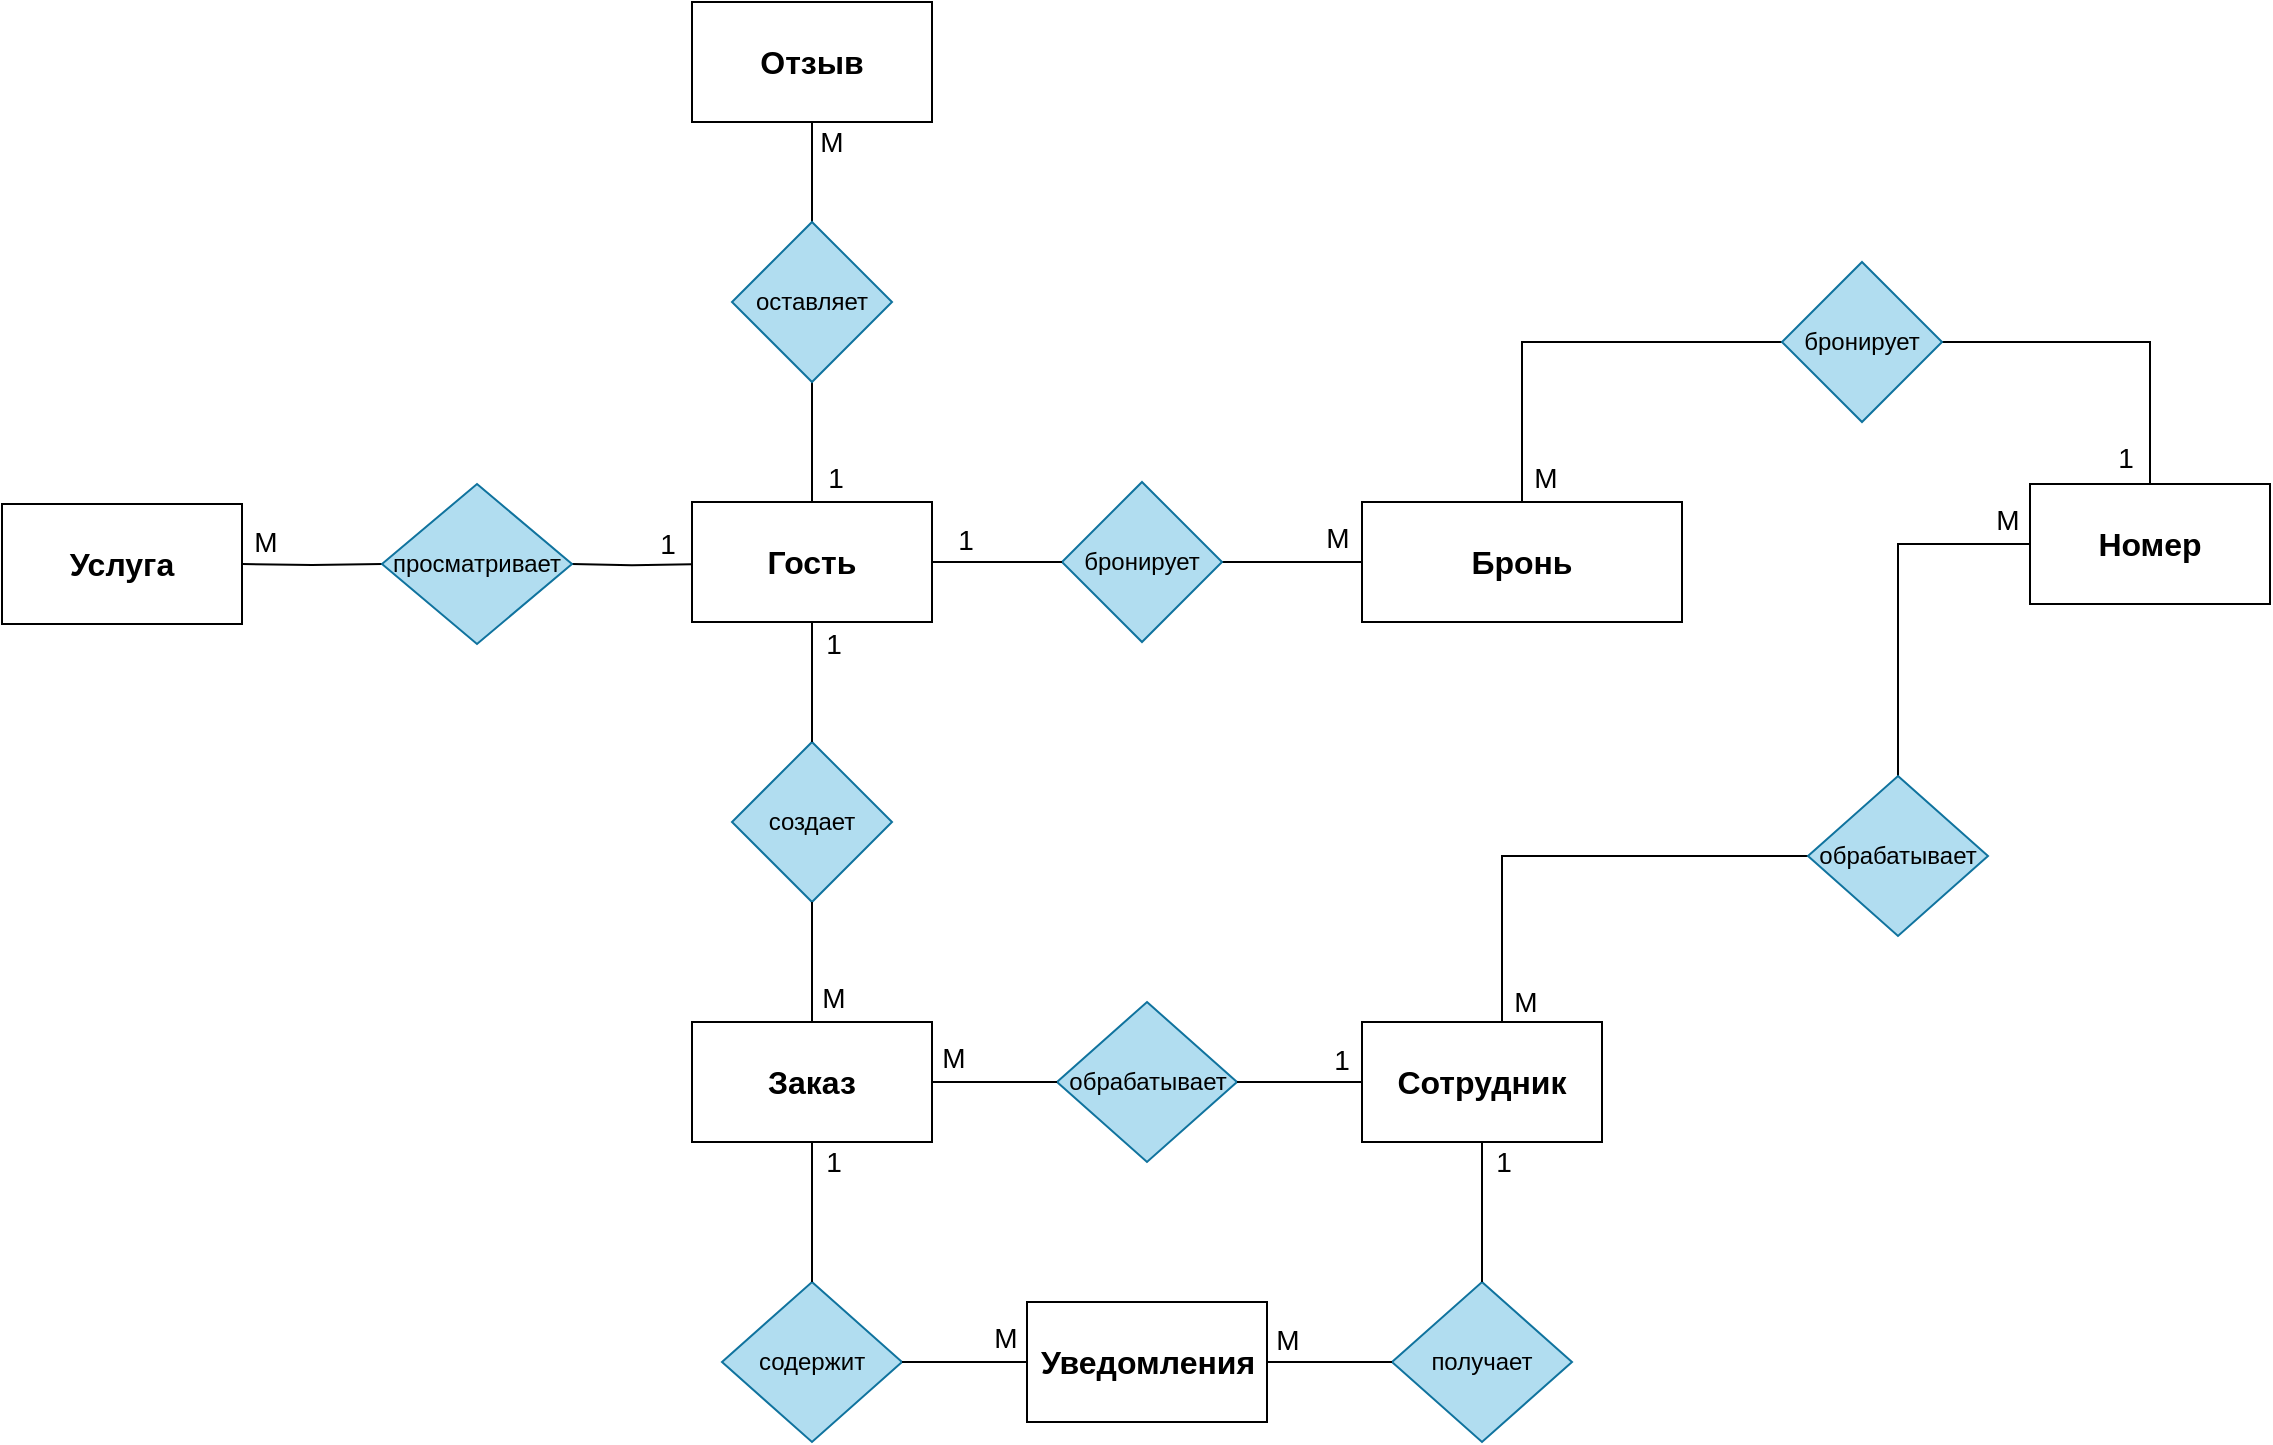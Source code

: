 <mxfile version="23.1.5" type="device" pages="5">
  <diagram id="-4Q8-Cg1BeQUmNVXL0E0" name="схема сущностей">
    <mxGraphModel dx="1615" dy="1795" grid="1" gridSize="10" guides="1" tooltips="1" connect="1" arrows="1" fold="1" page="1" pageScale="1" pageWidth="1169" pageHeight="827" math="0" shadow="0">
      <root>
        <mxCell id="0" />
        <mxCell id="1" parent="0" />
        <mxCell id="TrVLkPGgWyiTw7NnNoik-2" value="" style="edgeStyle=orthogonalEdgeStyle;rounded=0;orthogonalLoop=1;jettySize=auto;html=1;endArrow=none;endFill=0;" parent="1" source="TrVLkPGgWyiTw7NnNoik-5" target="ZmeHSvJSVUyhRIUr9Ses-54" edge="1">
          <mxGeometry relative="1" as="geometry">
            <mxPoint x="1194" y="-529" as="targetPoint" />
          </mxGeometry>
        </mxCell>
        <mxCell id="TrVLkPGgWyiTw7NnNoik-4" value="" style="edgeStyle=orthogonalEdgeStyle;rounded=0;orthogonalLoop=1;jettySize=auto;html=1;endArrow=none;endFill=0;" parent="1" source="ZmeHSvJSVUyhRIUr9Ses-35" target="TrVLkPGgWyiTw7NnNoik-18" edge="1">
          <mxGeometry relative="1" as="geometry">
            <mxPoint x="701" y="-450" as="sourcePoint" />
            <mxPoint x="681" y="-430" as="targetPoint" />
          </mxGeometry>
        </mxCell>
        <mxCell id="TrVLkPGgWyiTw7NnNoik-5" value="Номер" style="whiteSpace=wrap;html=1;rounded=0;fontStyle=1;fontSize=16;" parent="1" vertex="1">
          <mxGeometry x="1014" y="-559" width="120" height="60" as="geometry" />
        </mxCell>
        <mxCell id="TrVLkPGgWyiTw7NnNoik-18" value="бронирует" style="rhombus;whiteSpace=wrap;html=1;rounded=0;fillColor=#b1ddf0;strokeColor=#10739e;" parent="1" vertex="1">
          <mxGeometry x="530" y="-560" width="80" height="80" as="geometry" />
        </mxCell>
        <mxCell id="TrVLkPGgWyiTw7NnNoik-19" value="&lt;font color=&quot;#000000&quot;&gt;M&lt;/font&gt;" style="text;html=1;strokeColor=none;fillColor=none;align=center;verticalAlign=middle;whiteSpace=wrap;rounded=0;fontSize=14;fontColor=#FF0000;" parent="1" vertex="1">
          <mxGeometry x="657.5" y="-542" width="20" height="20" as="geometry" />
        </mxCell>
        <mxCell id="TrVLkPGgWyiTw7NnNoik-24" value="" style="edgeStyle=orthogonalEdgeStyle;rounded=0;orthogonalLoop=1;jettySize=auto;html=1;endArrow=none;endFill=0;" parent="1" target="TrVLkPGgWyiTw7NnNoik-23" edge="1">
          <mxGeometry relative="1" as="geometry">
            <mxPoint x="345" y="-518.923" as="sourcePoint" />
          </mxGeometry>
        </mxCell>
        <mxCell id="kYwn_gBsh7WORZwJeUIY-2" value="" style="edgeStyle=orthogonalEdgeStyle;rounded=0;orthogonalLoop=1;jettySize=auto;html=1;endArrow=none;endFill=0;" parent="1" source="TrVLkPGgWyiTw7NnNoik-22" target="kYwn_gBsh7WORZwJeUIY-1" edge="1">
          <mxGeometry relative="1" as="geometry">
            <mxPoint x="466" y="-730" as="sourcePoint" />
          </mxGeometry>
        </mxCell>
        <mxCell id="kYwn_gBsh7WORZwJeUIY-6" value="" style="edgeStyle=orthogonalEdgeStyle;rounded=0;orthogonalLoop=1;jettySize=auto;html=1;endArrow=none;endFill=0;" parent="1" source="TrVLkPGgWyiTw7NnNoik-22" target="TrVLkPGgWyiTw7NnNoik-18" edge="1">
          <mxGeometry relative="1" as="geometry">
            <mxPoint x="521" y="-589.997" as="sourcePoint" />
            <mxPoint x="651" y="-400.05" as="targetPoint" />
          </mxGeometry>
        </mxCell>
        <mxCell id="TrVLkPGgWyiTw7NnNoik-22" value="Гость" style="whiteSpace=wrap;html=1;rounded=0;fontStyle=1;fontSize=16;" parent="1" vertex="1">
          <mxGeometry x="345" y="-550" width="120" height="60" as="geometry" />
        </mxCell>
        <mxCell id="TrVLkPGgWyiTw7NnNoik-26" value="" style="edgeStyle=orthogonalEdgeStyle;rounded=0;orthogonalLoop=1;jettySize=auto;html=1;endArrow=none;endFill=0;" parent="1" target="TrVLkPGgWyiTw7NnNoik-25" edge="1">
          <mxGeometry relative="1" as="geometry">
            <mxPoint x="190" y="-519" as="sourcePoint" />
          </mxGeometry>
        </mxCell>
        <mxCell id="TrVLkPGgWyiTw7NnNoik-23" value="просматривает" style="rhombus;whiteSpace=wrap;html=1;rounded=0;fillColor=#b1ddf0;strokeColor=#10739e;" parent="1" vertex="1">
          <mxGeometry x="190" y="-559" width="95" height="80" as="geometry" />
        </mxCell>
        <mxCell id="TrVLkPGgWyiTw7NnNoik-25" value="Услуга" style="whiteSpace=wrap;html=1;rounded=0;fontStyle=1;fontSize=16;" parent="1" vertex="1">
          <mxGeometry y="-549" width="120" height="60" as="geometry" />
        </mxCell>
        <mxCell id="TrVLkPGgWyiTw7NnNoik-27" value="создает" style="rhombus;whiteSpace=wrap;html=1;rounded=0;fillColor=#b1ddf0;strokeColor=#10739e;" parent="1" vertex="1">
          <mxGeometry x="365" y="-430" width="80" height="80" as="geometry" />
        </mxCell>
        <mxCell id="TrVLkPGgWyiTw7NnNoik-29" value="Заказ" style="whiteSpace=wrap;html=1;rounded=0;fontStyle=1;fontSize=16;" parent="1" vertex="1">
          <mxGeometry x="345" y="-290" width="120" height="60" as="geometry" />
        </mxCell>
        <mxCell id="TrVLkPGgWyiTw7NnNoik-31" value="обрабатывает" style="rhombus;whiteSpace=wrap;html=1;rounded=0;fillColor=#b1ddf0;strokeColor=#10739e;" parent="1" vertex="1">
          <mxGeometry x="527.5" y="-300" width="90" height="80" as="geometry" />
        </mxCell>
        <mxCell id="ZmeHSvJSVUyhRIUr9Ses-57" value="" style="edgeStyle=orthogonalEdgeStyle;rounded=0;orthogonalLoop=1;jettySize=auto;html=1;endArrow=none;endFill=0;" parent="1" source="TrVLkPGgWyiTw7NnNoik-33" target="ZmeHSvJSVUyhRIUr9Ses-54" edge="1">
          <mxGeometry relative="1" as="geometry">
            <mxPoint x="740" y="-370" as="targetPoint" />
            <Array as="points">
              <mxPoint x="750" y="-373" />
            </Array>
          </mxGeometry>
        </mxCell>
        <mxCell id="TrVLkPGgWyiTw7NnNoik-33" value="Сотрудник" style="whiteSpace=wrap;html=1;rounded=0;fontStyle=1;fontSize=16;" parent="1" vertex="1">
          <mxGeometry x="680" y="-290" width="120" height="60" as="geometry" />
        </mxCell>
        <mxCell id="TrVLkPGgWyiTw7NnNoik-35" value="получает" style="rhombus;whiteSpace=wrap;html=1;rounded=0;fillColor=#b1ddf0;strokeColor=#10739e;" parent="1" vertex="1">
          <mxGeometry x="695" y="-160" width="90" height="80" as="geometry" />
        </mxCell>
        <mxCell id="kYwn_gBsh7WORZwJeUIY-5" value="" style="edgeStyle=orthogonalEdgeStyle;rounded=0;orthogonalLoop=1;jettySize=auto;html=1;endArrow=none;endFill=0;" parent="1" source="kYwn_gBsh7WORZwJeUIY-1" target="kYwn_gBsh7WORZwJeUIY-4" edge="1">
          <mxGeometry relative="1" as="geometry" />
        </mxCell>
        <mxCell id="kYwn_gBsh7WORZwJeUIY-1" value="оставляет" style="rhombus;whiteSpace=wrap;html=1;rounded=0;fillColor=#b1ddf0;strokeColor=#10739e;" parent="1" vertex="1">
          <mxGeometry x="365" y="-690" width="80" height="80" as="geometry" />
        </mxCell>
        <mxCell id="kYwn_gBsh7WORZwJeUIY-4" value="Отзыв" style="whiteSpace=wrap;html=1;rounded=0;fontStyle=1;fontSize=16;" parent="1" vertex="1">
          <mxGeometry x="345" y="-800" width="120" height="60" as="geometry" />
        </mxCell>
        <mxCell id="ZmeHSvJSVUyhRIUr9Ses-1" value="" style="endArrow=none;html=1;rounded=0;" parent="1" source="TrVLkPGgWyiTw7NnNoik-29" target="TrVLkPGgWyiTw7NnNoik-31" edge="1">
          <mxGeometry width="50" height="50" relative="1" as="geometry">
            <mxPoint x="480" y="-170" as="sourcePoint" />
            <mxPoint x="530" y="-220" as="targetPoint" />
          </mxGeometry>
        </mxCell>
        <mxCell id="ZmeHSvJSVUyhRIUr9Ses-2" value="" style="endArrow=none;html=1;rounded=0;" parent="1" source="TrVLkPGgWyiTw7NnNoik-31" target="TrVLkPGgWyiTw7NnNoik-33" edge="1">
          <mxGeometry width="50" height="50" relative="1" as="geometry">
            <mxPoint x="595.5" y="-250" as="sourcePoint" />
            <mxPoint x="687.5" y="-250" as="targetPoint" />
          </mxGeometry>
        </mxCell>
        <mxCell id="ZmeHSvJSVUyhRIUr9Ses-3" value="" style="endArrow=none;html=1;rounded=0;entryX=0.5;entryY=0;entryDx=0;entryDy=0;exitX=0.5;exitY=1;exitDx=0;exitDy=0;" parent="1" source="TrVLkPGgWyiTw7NnNoik-33" target="TrVLkPGgWyiTw7NnNoik-35" edge="1">
          <mxGeometry width="50" height="50" relative="1" as="geometry">
            <mxPoint x="607" y="-250" as="sourcePoint" />
            <mxPoint x="690" y="-250" as="targetPoint" />
          </mxGeometry>
        </mxCell>
        <mxCell id="ZmeHSvJSVUyhRIUr9Ses-4" value="" style="endArrow=none;html=1;rounded=0;edgeStyle=orthogonalEdgeStyle;" parent="1" source="TrVLkPGgWyiTw7NnNoik-35" target="ZmeHSvJSVUyhRIUr9Ses-18" edge="1">
          <mxGeometry width="50" height="50" relative="1" as="geometry">
            <mxPoint x="667.5" y="-60" as="sourcePoint" />
            <mxPoint x="760.5" y="-30" as="targetPoint" />
            <Array as="points">
              <mxPoint x="660.5" y="-120" />
              <mxPoint x="660.5" y="-120" />
            </Array>
          </mxGeometry>
        </mxCell>
        <mxCell id="ZmeHSvJSVUyhRIUr9Ses-5" value="" style="endArrow=none;html=1;rounded=0;entryX=0.5;entryY=0;entryDx=0;entryDy=0;exitX=0.5;exitY=1;exitDx=0;exitDy=0;" parent="1" source="TrVLkPGgWyiTw7NnNoik-27" target="TrVLkPGgWyiTw7NnNoik-29" edge="1">
          <mxGeometry width="50" height="50" relative="1" as="geometry">
            <mxPoint x="445" y="-340" as="sourcePoint" />
            <mxPoint x="537" y="-340" as="targetPoint" />
          </mxGeometry>
        </mxCell>
        <mxCell id="ZmeHSvJSVUyhRIUr9Ses-6" value="" style="endArrow=none;html=1;rounded=0;exitX=0.5;exitY=1;exitDx=0;exitDy=0;entryX=0.5;entryY=0;entryDx=0;entryDy=0;" parent="1" source="TrVLkPGgWyiTw7NnNoik-22" target="TrVLkPGgWyiTw7NnNoik-27" edge="1">
          <mxGeometry width="50" height="50" relative="1" as="geometry">
            <mxPoint x="404.51" y="-470" as="sourcePoint" />
            <mxPoint x="420" y="-430" as="targetPoint" />
          </mxGeometry>
        </mxCell>
        <mxCell id="ZmeHSvJSVUyhRIUr9Ses-8" value="&lt;font color=&quot;#000000&quot;&gt;1&lt;/font&gt;" style="text;html=1;strokeColor=none;fillColor=none;align=center;verticalAlign=middle;whiteSpace=wrap;rounded=0;fontSize=14;fontColor=#FF0000;" parent="1" vertex="1">
          <mxGeometry x="323" y="-539" width="20" height="20" as="geometry" />
        </mxCell>
        <mxCell id="ZmeHSvJSVUyhRIUr9Ses-10" value="&lt;font color=&quot;#000000&quot;&gt;1&lt;/font&gt;" style="text;html=1;strokeColor=none;fillColor=none;align=center;verticalAlign=middle;whiteSpace=wrap;rounded=0;fontSize=14;fontColor=#FF0000;" parent="1" vertex="1">
          <mxGeometry x="471.5" y="-541" width="20" height="20" as="geometry" />
        </mxCell>
        <mxCell id="ZmeHSvJSVUyhRIUr9Ses-11" value="&lt;font color=&quot;#000000&quot;&gt;1&lt;/font&gt;" style="text;html=1;strokeColor=none;fillColor=none;align=center;verticalAlign=middle;whiteSpace=wrap;rounded=0;fontSize=14;fontColor=#FF0000;" parent="1" vertex="1">
          <mxGeometry x="406" y="-489" width="20" height="20" as="geometry" />
        </mxCell>
        <mxCell id="ZmeHSvJSVUyhRIUr9Ses-13" value="&lt;font color=&quot;#000000&quot;&gt;1&lt;/font&gt;" style="text;html=1;strokeColor=none;fillColor=none;align=center;verticalAlign=middle;whiteSpace=wrap;rounded=0;fontSize=14;fontColor=#FF0000;" parent="1" vertex="1">
          <mxGeometry x="407" y="-572" width="20" height="20" as="geometry" />
        </mxCell>
        <mxCell id="ZmeHSvJSVUyhRIUr9Ses-14" value="&lt;font color=&quot;#000000&quot;&gt;1&lt;/font&gt;" style="text;html=1;strokeColor=none;fillColor=none;align=center;verticalAlign=middle;whiteSpace=wrap;rounded=0;fontSize=14;fontColor=#FF0000;" parent="1" vertex="1">
          <mxGeometry x="660" y="-281" width="20" height="20" as="geometry" />
        </mxCell>
        <mxCell id="ZmeHSvJSVUyhRIUr9Ses-16" value="&lt;font color=&quot;#000000&quot;&gt;1&lt;/font&gt;" style="text;html=1;strokeColor=none;fillColor=none;align=center;verticalAlign=middle;whiteSpace=wrap;rounded=0;fontSize=14;fontColor=#FF0000;" parent="1" vertex="1">
          <mxGeometry x="741" y="-230" width="20" height="20" as="geometry" />
        </mxCell>
        <mxCell id="ZmeHSvJSVUyhRIUr9Ses-17" value="содержит" style="rhombus;whiteSpace=wrap;html=1;rounded=0;fillColor=#b1ddf0;strokeColor=#10739e;" parent="1" vertex="1">
          <mxGeometry x="360" y="-160" width="90" height="80" as="geometry" />
        </mxCell>
        <mxCell id="ZmeHSvJSVUyhRIUr9Ses-18" value="Уведомления" style="whiteSpace=wrap;html=1;rounded=0;fontStyle=1;fontSize=16;" parent="1" vertex="1">
          <mxGeometry x="512.5" y="-150" width="120" height="60" as="geometry" />
        </mxCell>
        <mxCell id="ZmeHSvJSVUyhRIUr9Ses-19" value="" style="endArrow=none;html=1;rounded=0;" parent="1" source="TrVLkPGgWyiTw7NnNoik-29" target="ZmeHSvJSVUyhRIUr9Ses-17" edge="1">
          <mxGeometry width="50" height="50" relative="1" as="geometry">
            <mxPoint x="405" y="-230" as="sourcePoint" />
            <mxPoint x="355" y="-250" as="targetPoint" />
          </mxGeometry>
        </mxCell>
        <mxCell id="ZmeHSvJSVUyhRIUr9Ses-20" value="" style="endArrow=none;html=1;rounded=0;" parent="1" source="ZmeHSvJSVUyhRIUr9Ses-17" target="ZmeHSvJSVUyhRIUr9Ses-18" edge="1">
          <mxGeometry width="50" height="50" relative="1" as="geometry">
            <mxPoint x="312" y="-60" as="sourcePoint" />
            <mxPoint x="395" y="-60" as="targetPoint" />
          </mxGeometry>
        </mxCell>
        <mxCell id="ZmeHSvJSVUyhRIUr9Ses-21" value="&lt;font color=&quot;#000000&quot;&gt;1&lt;/font&gt;" style="text;html=1;strokeColor=none;fillColor=none;align=center;verticalAlign=middle;whiteSpace=wrap;rounded=0;fontSize=14;fontColor=#FF0000;" parent="1" vertex="1">
          <mxGeometry x="406" y="-230" width="20" height="20" as="geometry" />
        </mxCell>
        <mxCell id="ZmeHSvJSVUyhRIUr9Ses-22" value="&lt;font color=&quot;#000000&quot;&gt;M&lt;/font&gt;" style="text;html=1;strokeColor=none;fillColor=none;align=center;verticalAlign=middle;whiteSpace=wrap;rounded=0;fontSize=14;fontColor=#FF0000;" parent="1" vertex="1">
          <mxGeometry x="405" y="-740" width="20" height="20" as="geometry" />
        </mxCell>
        <mxCell id="ZmeHSvJSVUyhRIUr9Ses-23" value="&lt;font color=&quot;#000000&quot;&gt;M&lt;/font&gt;" style="text;html=1;strokeColor=none;fillColor=none;align=center;verticalAlign=middle;whiteSpace=wrap;rounded=0;fontSize=14;fontColor=#FF0000;" parent="1" vertex="1">
          <mxGeometry x="121.5" y="-540" width="20" height="20" as="geometry" />
        </mxCell>
        <mxCell id="ZmeHSvJSVUyhRIUr9Ses-24" value="&lt;font color=&quot;#000000&quot;&gt;M&lt;/font&gt;" style="text;html=1;strokeColor=none;fillColor=none;align=center;verticalAlign=middle;whiteSpace=wrap;rounded=0;fontSize=14;fontColor=#FF0000;" parent="1" vertex="1">
          <mxGeometry x="406" y="-312" width="20" height="20" as="geometry" />
        </mxCell>
        <mxCell id="ZmeHSvJSVUyhRIUr9Ses-25" value="&lt;font color=&quot;#000000&quot;&gt;M&lt;/font&gt;" style="text;html=1;strokeColor=none;fillColor=none;align=center;verticalAlign=middle;whiteSpace=wrap;rounded=0;fontSize=14;fontColor=#FF0000;" parent="1" vertex="1">
          <mxGeometry x="491.5" y="-142" width="20" height="20" as="geometry" />
        </mxCell>
        <mxCell id="ZmeHSvJSVUyhRIUr9Ses-27" value="&lt;font color=&quot;#000000&quot;&gt;M&lt;/font&gt;" style="text;html=1;strokeColor=none;fillColor=none;align=center;verticalAlign=middle;whiteSpace=wrap;rounded=0;fontSize=14;fontColor=#FF0000;" parent="1" vertex="1">
          <mxGeometry x="632.5" y="-141" width="20" height="20" as="geometry" />
        </mxCell>
        <mxCell id="ZmeHSvJSVUyhRIUr9Ses-28" value="&lt;font color=&quot;#000000&quot;&gt;M&lt;/font&gt;" style="text;html=1;strokeColor=none;fillColor=none;align=center;verticalAlign=middle;whiteSpace=wrap;rounded=0;fontSize=14;fontColor=#FF0000;" parent="1" vertex="1">
          <mxGeometry x="466" y="-282" width="20" height="20" as="geometry" />
        </mxCell>
        <mxCell id="ZmeHSvJSVUyhRIUr9Ses-35" value="Бронь" style="whiteSpace=wrap;html=1;rounded=0;fontStyle=1;fontSize=16;" parent="1" vertex="1">
          <mxGeometry x="680" y="-550" width="160" height="60" as="geometry" />
        </mxCell>
        <mxCell id="ZmeHSvJSVUyhRIUr9Ses-54" value="обрабатывает" style="rhombus;whiteSpace=wrap;html=1;rounded=0;fillColor=#b1ddf0;strokeColor=#10739e;" parent="1" vertex="1">
          <mxGeometry x="903" y="-413" width="90" height="80" as="geometry" />
        </mxCell>
        <mxCell id="ZmeHSvJSVUyhRIUr9Ses-61" value="" style="edgeStyle=orthogonalEdgeStyle;rounded=0;orthogonalLoop=1;jettySize=auto;html=1;endArrow=none;endFill=0;" parent="1" source="ZmeHSvJSVUyhRIUr9Ses-58" target="TrVLkPGgWyiTw7NnNoik-5" edge="1">
          <mxGeometry relative="1" as="geometry">
            <mxPoint x="1050" y="-630" as="targetPoint" />
          </mxGeometry>
        </mxCell>
        <mxCell id="ZmeHSvJSVUyhRIUr9Ses-63" value="" style="edgeStyle=orthogonalEdgeStyle;rounded=0;orthogonalLoop=1;jettySize=auto;html=1;endArrow=none;endFill=0;" parent="1" source="ZmeHSvJSVUyhRIUr9Ses-58" target="ZmeHSvJSVUyhRIUr9Ses-35" edge="1">
          <mxGeometry relative="1" as="geometry">
            <mxPoint x="810" y="-630" as="targetPoint" />
          </mxGeometry>
        </mxCell>
        <mxCell id="ZmeHSvJSVUyhRIUr9Ses-58" value="бронирует" style="rhombus;whiteSpace=wrap;html=1;rounded=0;fillColor=#b1ddf0;strokeColor=#10739e;" parent="1" vertex="1">
          <mxGeometry x="890" y="-670" width="80" height="80" as="geometry" />
        </mxCell>
        <mxCell id="ZmeHSvJSVUyhRIUr9Ses-64" value="&lt;font color=&quot;#000000&quot;&gt;1&lt;/font&gt;" style="text;html=1;strokeColor=none;fillColor=none;align=center;verticalAlign=middle;whiteSpace=wrap;rounded=0;fontSize=14;fontColor=#FF0000;" parent="1" vertex="1">
          <mxGeometry x="1052" y="-582" width="20" height="20" as="geometry" />
        </mxCell>
        <mxCell id="ZmeHSvJSVUyhRIUr9Ses-65" value="&lt;font color=&quot;#000000&quot;&gt;M&lt;/font&gt;" style="text;html=1;strokeColor=none;fillColor=none;align=center;verticalAlign=middle;whiteSpace=wrap;rounded=0;fontSize=14;fontColor=#FF0000;" parent="1" vertex="1">
          <mxGeometry x="762" y="-572" width="20" height="20" as="geometry" />
        </mxCell>
        <mxCell id="ZmeHSvJSVUyhRIUr9Ses-66" value="&lt;font color=&quot;#000000&quot;&gt;M&lt;/font&gt;" style="text;html=1;strokeColor=none;fillColor=none;align=center;verticalAlign=middle;whiteSpace=wrap;rounded=0;fontSize=14;fontColor=#FF0000;" parent="1" vertex="1">
          <mxGeometry x="752" y="-310" width="20" height="20" as="geometry" />
        </mxCell>
        <mxCell id="ZmeHSvJSVUyhRIUr9Ses-68" value="&lt;font color=&quot;#000000&quot;&gt;M&lt;/font&gt;" style="text;html=1;strokeColor=none;fillColor=none;align=center;verticalAlign=middle;whiteSpace=wrap;rounded=0;fontSize=14;fontColor=#FF0000;" parent="1" vertex="1">
          <mxGeometry x="993" y="-551" width="20" height="20" as="geometry" />
        </mxCell>
      </root>
    </mxGraphModel>
  </diagram>
  <diagram id="JTTa1LJocMGijvuSu_ys" name="Страница — 2">
    <mxGraphModel dx="2784" dy="1795" grid="1" gridSize="10" guides="1" tooltips="1" connect="1" arrows="1" fold="1" page="1" pageScale="1" pageWidth="1169" pageHeight="827" math="0" shadow="0">
      <root>
        <mxCell id="0" />
        <mxCell id="1" parent="0" />
        <mxCell id="-j66DbY9BCsCWnqUHto9-2" value="" style="edgeStyle=orthogonalEdgeStyle;rounded=0;orthogonalLoop=1;jettySize=auto;html=1;endArrow=none;endFill=0;" edge="1" parent="1" source="-j66DbY9BCsCWnqUHto9-44" target="-j66DbY9BCsCWnqUHto9-4">
          <mxGeometry relative="1" as="geometry">
            <mxPoint x="701" y="-450" as="sourcePoint" />
            <mxPoint x="681" y="-430" as="targetPoint" />
          </mxGeometry>
        </mxCell>
        <mxCell id="-j66DbY9BCsCWnqUHto9-3" value="Номер" style="whiteSpace=wrap;html=1;rounded=0;fontStyle=1;fontSize=16;" vertex="1" parent="1">
          <mxGeometry x="700" y="-290" width="120" height="60" as="geometry" />
        </mxCell>
        <mxCell id="-j66DbY9BCsCWnqUHto9-4" value="бронирует" style="rhombus;whiteSpace=wrap;html=1;rounded=0;fillColor=#b1ddf0;strokeColor=#10739e;" vertex="1" parent="1">
          <mxGeometry x="530" y="-560" width="95" height="80" as="geometry" />
        </mxCell>
        <mxCell id="-j66DbY9BCsCWnqUHto9-5" value="&lt;font color=&quot;#000000&quot;&gt;M&lt;/font&gt;" style="text;html=1;strokeColor=none;fillColor=none;align=center;verticalAlign=middle;whiteSpace=wrap;rounded=0;fontSize=14;fontColor=#FF0000;" vertex="1" parent="1">
          <mxGeometry x="657.5" y="-542" width="20" height="20" as="geometry" />
        </mxCell>
        <mxCell id="-j66DbY9BCsCWnqUHto9-6" value="" style="edgeStyle=orthogonalEdgeStyle;rounded=0;orthogonalLoop=1;jettySize=auto;html=1;endArrow=none;endFill=0;" edge="1" parent="1" target="-j66DbY9BCsCWnqUHto9-58">
          <mxGeometry relative="1" as="geometry">
            <mxPoint x="345" y="-518.923" as="sourcePoint" />
          </mxGeometry>
        </mxCell>
        <mxCell id="-j66DbY9BCsCWnqUHto9-7" value="" style="edgeStyle=orthogonalEdgeStyle;rounded=0;orthogonalLoop=1;jettySize=auto;html=1;endArrow=none;endFill=0;" edge="1" parent="1" source="-j66DbY9BCsCWnqUHto9-9" target="-j66DbY9BCsCWnqUHto9-19">
          <mxGeometry relative="1" as="geometry">
            <mxPoint x="466" y="-730" as="sourcePoint" />
          </mxGeometry>
        </mxCell>
        <mxCell id="-j66DbY9BCsCWnqUHto9-8" value="" style="edgeStyle=orthogonalEdgeStyle;rounded=0;orthogonalLoop=1;jettySize=auto;html=1;endArrow=none;endFill=0;" edge="1" parent="1" source="-j66DbY9BCsCWnqUHto9-9" target="-j66DbY9BCsCWnqUHto9-4">
          <mxGeometry relative="1" as="geometry">
            <mxPoint x="521" y="-589.997" as="sourcePoint" />
            <mxPoint x="651" y="-400.05" as="targetPoint" />
          </mxGeometry>
        </mxCell>
        <mxCell id="-j66DbY9BCsCWnqUHto9-9" value="Гость" style="whiteSpace=wrap;html=1;rounded=0;fontStyle=1;fontSize=16;" vertex="1" parent="1">
          <mxGeometry x="345" y="-550" width="120" height="60" as="geometry" />
        </mxCell>
        <mxCell id="-j66DbY9BCsCWnqUHto9-10" value="" style="edgeStyle=orthogonalEdgeStyle;rounded=0;orthogonalLoop=1;jettySize=auto;html=1;endArrow=none;endFill=0;" edge="1" parent="1" source="-j66DbY9BCsCWnqUHto9-58" target="-j66DbY9BCsCWnqUHto9-53">
          <mxGeometry relative="1" as="geometry">
            <mxPoint x="65" y="-544" as="sourcePoint" />
            <mxPoint x="-157.5" y="-262" as="targetPoint" />
          </mxGeometry>
        </mxCell>
        <mxCell id="wyXjM5TcJKuxT4fctBUn-18" value="" style="edgeStyle=orthogonalEdgeStyle;rounded=0;orthogonalLoop=1;jettySize=auto;html=1;endArrow=none;endFill=0;" edge="1" parent="1" source="-j66DbY9BCsCWnqUHto9-11" target="-j66DbY9BCsCWnqUHto9-55">
          <mxGeometry relative="1" as="geometry" />
        </mxCell>
        <mxCell id="-j66DbY9BCsCWnqUHto9-11" value="Услуга" style="whiteSpace=wrap;html=1;rounded=0;fontStyle=1;fontSize=16;" vertex="1" parent="1">
          <mxGeometry x="-362.5" y="-250" width="120" height="60" as="geometry" />
        </mxCell>
        <mxCell id="-j66DbY9BCsCWnqUHto9-13" value="Заказ" style="whiteSpace=wrap;html=1;rounded=0;fontStyle=1;fontSize=16;" vertex="1" parent="1">
          <mxGeometry x="345" y="-290" width="120" height="60" as="geometry" />
        </mxCell>
        <mxCell id="-j66DbY9BCsCWnqUHto9-14" value="обрабатывает" style="rhombus;whiteSpace=wrap;html=1;rounded=0;fillColor=#b1ddf0;strokeColor=#10739e;" vertex="1" parent="1">
          <mxGeometry x="-17.5" y="-130" width="95" height="80" as="geometry" />
        </mxCell>
        <mxCell id="wyXjM5TcJKuxT4fctBUn-8" value="" style="edgeStyle=orthogonalEdgeStyle;rounded=0;orthogonalLoop=1;jettySize=auto;html=1;endArrow=none;endFill=0;" edge="1" parent="1" source="-j66DbY9BCsCWnqUHto9-16" target="-j66DbY9BCsCWnqUHto9-57">
          <mxGeometry relative="1" as="geometry" />
        </mxCell>
        <mxCell id="-j66DbY9BCsCWnqUHto9-16" value="Сотрудник" style="whiteSpace=wrap;html=1;rounded=0;fontStyle=1;fontSize=16;" vertex="1" parent="1">
          <mxGeometry x="-30" width="120" height="60" as="geometry" />
        </mxCell>
        <mxCell id="-j66DbY9BCsCWnqUHto9-17" value="получает" style="rhombus;whiteSpace=wrap;html=1;rounded=0;fillColor=#b1ddf0;strokeColor=#10739e;" vertex="1" parent="1">
          <mxGeometry x="160" y="-10" width="95" height="80" as="geometry" />
        </mxCell>
        <mxCell id="-j66DbY9BCsCWnqUHto9-18" value="" style="edgeStyle=orthogonalEdgeStyle;rounded=0;orthogonalLoop=1;jettySize=auto;html=1;endArrow=none;endFill=0;" edge="1" parent="1" source="-j66DbY9BCsCWnqUHto9-19" target="-j66DbY9BCsCWnqUHto9-20">
          <mxGeometry relative="1" as="geometry" />
        </mxCell>
        <mxCell id="-j66DbY9BCsCWnqUHto9-19" value="оставляет" style="rhombus;whiteSpace=wrap;html=1;rounded=0;fillColor=#b1ddf0;strokeColor=#10739e;" vertex="1" parent="1">
          <mxGeometry x="358" y="-690" width="95" height="80" as="geometry" />
        </mxCell>
        <mxCell id="-j66DbY9BCsCWnqUHto9-20" value="Отзыв" style="whiteSpace=wrap;html=1;rounded=0;fontStyle=1;fontSize=16;" vertex="1" parent="1">
          <mxGeometry x="345" y="-800" width="120" height="60" as="geometry" />
        </mxCell>
        <mxCell id="-j66DbY9BCsCWnqUHto9-21" value="" style="endArrow=none;html=1;rounded=0;edgeStyle=orthogonalEdgeStyle;" edge="1" parent="1" source="-j66DbY9BCsCWnqUHto9-13" target="-j66DbY9BCsCWnqUHto9-14">
          <mxGeometry width="50" height="50" relative="1" as="geometry">
            <mxPoint x="375" y="-170.003" as="sourcePoint" />
            <mxPoint x="60.0" y="-31.08" as="targetPoint" />
            <Array as="points">
              <mxPoint x="370" y="-170" />
              <mxPoint x="30" y="-170" />
            </Array>
          </mxGeometry>
        </mxCell>
        <mxCell id="-j66DbY9BCsCWnqUHto9-22" value="" style="endArrow=none;html=1;rounded=0;" edge="1" parent="1" source="-j66DbY9BCsCWnqUHto9-14" target="-j66DbY9BCsCWnqUHto9-16">
          <mxGeometry width="50" height="50" relative="1" as="geometry">
            <mxPoint x="595.5" y="-250" as="sourcePoint" />
            <mxPoint x="687.5" y="-250" as="targetPoint" />
          </mxGeometry>
        </mxCell>
        <mxCell id="-j66DbY9BCsCWnqUHto9-23" value="" style="endArrow=none;html=1;rounded=0;edgeStyle=orthogonalEdgeStyle;" edge="1" parent="1" source="-j66DbY9BCsCWnqUHto9-16" target="-j66DbY9BCsCWnqUHto9-17">
          <mxGeometry width="50" height="50" relative="1" as="geometry">
            <mxPoint x="607" y="-250" as="sourcePoint" />
            <mxPoint x="690" y="-250" as="targetPoint" />
            <Array as="points">
              <mxPoint x="160" y="20" />
              <mxPoint x="160" y="20" />
            </Array>
          </mxGeometry>
        </mxCell>
        <mxCell id="-j66DbY9BCsCWnqUHto9-24" value="" style="endArrow=none;html=1;rounded=0;edgeStyle=orthogonalEdgeStyle;" edge="1" parent="1" source="-j66DbY9BCsCWnqUHto9-17" target="-j66DbY9BCsCWnqUHto9-34">
          <mxGeometry width="50" height="50" relative="1" as="geometry">
            <mxPoint x="667.5" y="-60" as="sourcePoint" />
            <mxPoint x="760.5" y="-30" as="targetPoint" />
            <Array as="points">
              <mxPoint x="290" y="30" />
              <mxPoint x="290" y="30" />
            </Array>
          </mxGeometry>
        </mxCell>
        <mxCell id="-j66DbY9BCsCWnqUHto9-27" value="&lt;font color=&quot;#000000&quot;&gt;1&lt;/font&gt;" style="text;html=1;strokeColor=none;fillColor=none;align=center;verticalAlign=middle;whiteSpace=wrap;rounded=0;fontSize=14;fontColor=#FF0000;" vertex="1" parent="1">
          <mxGeometry x="323" y="-539" width="20" height="20" as="geometry" />
        </mxCell>
        <mxCell id="-j66DbY9BCsCWnqUHto9-28" value="&lt;font color=&quot;#000000&quot;&gt;1&lt;/font&gt;" style="text;html=1;strokeColor=none;fillColor=none;align=center;verticalAlign=middle;whiteSpace=wrap;rounded=0;fontSize=14;fontColor=#FF0000;" vertex="1" parent="1">
          <mxGeometry x="471.5" y="-541" width="20" height="20" as="geometry" />
        </mxCell>
        <mxCell id="-j66DbY9BCsCWnqUHto9-30" value="&lt;font color=&quot;#000000&quot;&gt;1&lt;/font&gt;" style="text;html=1;strokeColor=none;fillColor=none;align=center;verticalAlign=middle;whiteSpace=wrap;rounded=0;fontSize=14;fontColor=#FF0000;" vertex="1" parent="1">
          <mxGeometry x="407" y="-572" width="20" height="20" as="geometry" />
        </mxCell>
        <mxCell id="-j66DbY9BCsCWnqUHto9-32" value="&lt;font color=&quot;#000000&quot;&gt;1&lt;/font&gt;" style="text;html=1;strokeColor=none;fillColor=none;align=center;verticalAlign=middle;whiteSpace=wrap;rounded=0;fontSize=14;fontColor=#FF0000;" vertex="1" parent="1">
          <mxGeometry x="94" y="8" width="20" height="20" as="geometry" />
        </mxCell>
        <mxCell id="-j66DbY9BCsCWnqUHto9-33" value="содержит" style="rhombus;whiteSpace=wrap;html=1;rounded=0;fillColor=#b1ddf0;strokeColor=#10739e;" vertex="1" parent="1">
          <mxGeometry x="360" y="-160" width="95" height="80" as="geometry" />
        </mxCell>
        <mxCell id="-j66DbY9BCsCWnqUHto9-34" value="Уведомления" style="whiteSpace=wrap;html=1;rounded=0;fontStyle=1;fontSize=16;" vertex="1" parent="1">
          <mxGeometry x="346" width="120" height="60" as="geometry" />
        </mxCell>
        <mxCell id="-j66DbY9BCsCWnqUHto9-35" value="" style="endArrow=none;html=1;rounded=0;" edge="1" parent="1" source="-j66DbY9BCsCWnqUHto9-13" target="-j66DbY9BCsCWnqUHto9-33">
          <mxGeometry width="50" height="50" relative="1" as="geometry">
            <mxPoint x="405" y="-230" as="sourcePoint" />
            <mxPoint x="355" y="-250" as="targetPoint" />
          </mxGeometry>
        </mxCell>
        <mxCell id="-j66DbY9BCsCWnqUHto9-36" value="" style="endArrow=none;html=1;rounded=0;" edge="1" parent="1" source="-j66DbY9BCsCWnqUHto9-33" target="-j66DbY9BCsCWnqUHto9-34">
          <mxGeometry width="50" height="50" relative="1" as="geometry">
            <mxPoint x="312" y="-60" as="sourcePoint" />
            <mxPoint x="395" y="-60" as="targetPoint" />
          </mxGeometry>
        </mxCell>
        <mxCell id="-j66DbY9BCsCWnqUHto9-37" value="&lt;font color=&quot;#000000&quot;&gt;1&lt;/font&gt;" style="text;html=1;strokeColor=none;fillColor=none;align=center;verticalAlign=middle;whiteSpace=wrap;rounded=0;fontSize=14;fontColor=#FF0000;" vertex="1" parent="1">
          <mxGeometry x="406" y="-230" width="20" height="20" as="geometry" />
        </mxCell>
        <mxCell id="-j66DbY9BCsCWnqUHto9-38" value="&lt;font color=&quot;#000000&quot;&gt;M&lt;/font&gt;" style="text;html=1;strokeColor=none;fillColor=none;align=center;verticalAlign=middle;whiteSpace=wrap;rounded=0;fontSize=14;fontColor=#FF0000;" vertex="1" parent="1">
          <mxGeometry x="405" y="-740" width="20" height="20" as="geometry" />
        </mxCell>
        <mxCell id="-j66DbY9BCsCWnqUHto9-41" value="&lt;font color=&quot;#000000&quot;&gt;M&lt;/font&gt;" style="text;html=1;strokeColor=none;fillColor=none;align=center;verticalAlign=middle;whiteSpace=wrap;rounded=0;fontSize=14;fontColor=#FF0000;" vertex="1" parent="1">
          <mxGeometry x="407" y="-21" width="20" height="20" as="geometry" />
        </mxCell>
        <mxCell id="-j66DbY9BCsCWnqUHto9-42" value="&lt;font color=&quot;#000000&quot;&gt;M&lt;/font&gt;" style="text;html=1;strokeColor=none;fillColor=none;align=center;verticalAlign=middle;whiteSpace=wrap;rounded=0;fontSize=14;fontColor=#FF0000;" vertex="1" parent="1">
          <mxGeometry x="324" y="8" width="20" height="20" as="geometry" />
        </mxCell>
        <mxCell id="-j66DbY9BCsCWnqUHto9-44" value="Бронь" style="whiteSpace=wrap;html=1;rounded=0;fontStyle=1;fontSize=16;" vertex="1" parent="1">
          <mxGeometry x="699.5" y="-550" width="120" height="60" as="geometry" />
        </mxCell>
        <mxCell id="-j66DbY9BCsCWnqUHto9-46" value="" style="edgeStyle=orthogonalEdgeStyle;rounded=0;orthogonalLoop=1;jettySize=auto;html=1;endArrow=none;endFill=0;" edge="1" parent="1" source="-j66DbY9BCsCWnqUHto9-48" target="-j66DbY9BCsCWnqUHto9-3">
          <mxGeometry relative="1" as="geometry">
            <mxPoint x="1050" y="-630" as="targetPoint" />
          </mxGeometry>
        </mxCell>
        <mxCell id="-j66DbY9BCsCWnqUHto9-47" value="" style="edgeStyle=orthogonalEdgeStyle;rounded=0;orthogonalLoop=1;jettySize=auto;html=1;endArrow=none;endFill=0;" edge="1" parent="1" source="-j66DbY9BCsCWnqUHto9-48" target="-j66DbY9BCsCWnqUHto9-44">
          <mxGeometry relative="1" as="geometry">
            <mxPoint x="810" y="-630" as="targetPoint" />
          </mxGeometry>
        </mxCell>
        <mxCell id="-j66DbY9BCsCWnqUHto9-48" value="бронирует" style="rhombus;whiteSpace=wrap;html=1;rounded=0;fillColor=#b1ddf0;strokeColor=#10739e;" vertex="1" parent="1">
          <mxGeometry x="712" y="-430" width="95" height="80" as="geometry" />
        </mxCell>
        <mxCell id="-j66DbY9BCsCWnqUHto9-49" value="&lt;font color=&quot;#000000&quot;&gt;1&lt;/font&gt;" style="text;html=1;strokeColor=none;fillColor=none;align=center;verticalAlign=middle;whiteSpace=wrap;rounded=0;fontSize=14;fontColor=#FF0000;" vertex="1" parent="1">
          <mxGeometry x="762" y="-310" width="20" height="20" as="geometry" />
        </mxCell>
        <mxCell id="-j66DbY9BCsCWnqUHto9-50" value="&lt;font color=&quot;#000000&quot;&gt;M&lt;/font&gt;" style="text;html=1;strokeColor=none;fillColor=none;align=center;verticalAlign=middle;whiteSpace=wrap;rounded=0;fontSize=14;fontColor=#FF0000;" vertex="1" parent="1">
          <mxGeometry x="761" y="-488" width="20" height="20" as="geometry" />
        </mxCell>
        <mxCell id="wyXjM5TcJKuxT4fctBUn-20" value="" style="edgeStyle=orthogonalEdgeStyle;rounded=0;orthogonalLoop=1;jettySize=auto;html=1;endArrow=none;endFill=0;" edge="1" parent="1" source="-j66DbY9BCsCWnqUHto9-53" target="-j66DbY9BCsCWnqUHto9-56">
          <mxGeometry relative="1" as="geometry" />
        </mxCell>
        <mxCell id="-j66DbY9BCsCWnqUHto9-53" value="Список услуг" style="whiteSpace=wrap;html=1;rounded=0;fontStyle=1;fontSize=16;" vertex="1" parent="1">
          <mxGeometry x="-200" y="-400" width="120" height="60" as="geometry" />
        </mxCell>
        <mxCell id="wyXjM5TcJKuxT4fctBUn-23" value="" style="edgeStyle=orthogonalEdgeStyle;rounded=0;orthogonalLoop=1;jettySize=auto;html=1;endArrow=none;endFill=0;" edge="1" parent="1" source="-j66DbY9BCsCWnqUHto9-54" target="wyXjM5TcJKuxT4fctBUn-15">
          <mxGeometry relative="1" as="geometry">
            <mxPoint x="155" y="-400" as="targetPoint" />
          </mxGeometry>
        </mxCell>
        <mxCell id="-j66DbY9BCsCWnqUHto9-54" value="Услуга в заказе" style="whiteSpace=wrap;html=1;rounded=0;fontStyle=1;fontSize=16;" vertex="1" parent="1">
          <mxGeometry x="-40" y="-290" width="130" height="60" as="geometry" />
        </mxCell>
        <mxCell id="wyXjM5TcJKuxT4fctBUn-19" value="" style="edgeStyle=orthogonalEdgeStyle;rounded=0;orthogonalLoop=1;jettySize=auto;html=1;endArrow=none;endFill=0;" edge="1" parent="1" source="-j66DbY9BCsCWnqUHto9-55" target="-j66DbY9BCsCWnqUHto9-53">
          <mxGeometry relative="1" as="geometry" />
        </mxCell>
        <mxCell id="-j66DbY9BCsCWnqUHto9-55" value="содержит" style="rhombus;whiteSpace=wrap;html=1;rounded=0;fillColor=#b1ddf0;strokeColor=#10739e;" vertex="1" parent="1">
          <mxGeometry x="-350" y="-410" width="95" height="80" as="geometry" />
        </mxCell>
        <mxCell id="wyXjM5TcJKuxT4fctBUn-21" value="" style="edgeStyle=orthogonalEdgeStyle;rounded=0;orthogonalLoop=1;jettySize=auto;html=1;endArrow=none;endFill=0;" edge="1" parent="1" source="-j66DbY9BCsCWnqUHto9-56" target="-j66DbY9BCsCWnqUHto9-54">
          <mxGeometry relative="1" as="geometry" />
        </mxCell>
        <mxCell id="-j66DbY9BCsCWnqUHto9-56" value="содержит" style="rhombus;whiteSpace=wrap;html=1;rounded=0;fillColor=#b1ddf0;strokeColor=#10739e;" vertex="1" parent="1">
          <mxGeometry x="-22.5" y="-410" width="95" height="80" as="geometry" />
        </mxCell>
        <mxCell id="wyXjM5TcJKuxT4fctBUn-10" value="" style="edgeStyle=orthogonalEdgeStyle;rounded=0;orthogonalLoop=1;jettySize=auto;html=1;endArrow=none;endFill=0;" edge="1" parent="1" source="-j66DbY9BCsCWnqUHto9-57" target="-j66DbY9BCsCWnqUHto9-53">
          <mxGeometry relative="1" as="geometry">
            <mxPoint x="-199.5" y="-90" as="targetPoint" />
          </mxGeometry>
        </mxCell>
        <mxCell id="-j66DbY9BCsCWnqUHto9-57" value="формирует" style="rhombus;whiteSpace=wrap;html=1;rounded=0;fillColor=#b1ddf0;strokeColor=#10739e;" vertex="1" parent="1">
          <mxGeometry x="-187.5" y="-10" width="95" height="80" as="geometry" />
        </mxCell>
        <mxCell id="-j66DbY9BCsCWnqUHto9-58" value="просматривает" style="rhombus;whiteSpace=wrap;html=1;rounded=0;fillColor=#b1ddf0;strokeColor=#10739e;" vertex="1" parent="1">
          <mxGeometry x="120" y="-559" width="95" height="80" as="geometry" />
        </mxCell>
        <mxCell id="wyXjM5TcJKuxT4fctBUn-13" value="&lt;font color=&quot;#000000&quot;&gt;1&lt;/font&gt;" style="text;html=1;strokeColor=none;fillColor=none;align=center;verticalAlign=middle;whiteSpace=wrap;rounded=0;fontSize=14;fontColor=#FF0000;" vertex="1" parent="1">
          <mxGeometry x="31" y="-21" width="20" height="20" as="geometry" />
        </mxCell>
        <mxCell id="wyXjM5TcJKuxT4fctBUn-14" value="&lt;font color=&quot;#000000&quot;&gt;M&lt;/font&gt;" style="text;html=1;strokeColor=none;fillColor=none;align=center;verticalAlign=middle;whiteSpace=wrap;rounded=0;fontSize=14;fontColor=#FF0000;" vertex="1" parent="1">
          <mxGeometry x="348" y="-226" width="20" height="20" as="geometry" />
        </mxCell>
        <mxCell id="wyXjM5TcJKuxT4fctBUn-25" value="" style="edgeStyle=orthogonalEdgeStyle;rounded=0;orthogonalLoop=1;jettySize=auto;html=1;endArrow=none;endFill=0;" edge="1" parent="1" source="wyXjM5TcJKuxT4fctBUn-15" target="-j66DbY9BCsCWnqUHto9-13">
          <mxGeometry relative="1" as="geometry" />
        </mxCell>
        <mxCell id="wyXjM5TcJKuxT4fctBUn-15" value="содержит" style="rhombus;whiteSpace=wrap;html=1;rounded=0;fillColor=#b1ddf0;strokeColor=#10739e;" vertex="1" parent="1">
          <mxGeometry x="176" y="-300" width="95" height="80" as="geometry" />
        </mxCell>
        <mxCell id="wyXjM5TcJKuxT4fctBUn-26" value="&lt;font color=&quot;#000000&quot;&gt;1&lt;/font&gt;" style="text;html=1;strokeColor=none;fillColor=none;align=center;verticalAlign=middle;whiteSpace=wrap;rounded=0;fontSize=14;fontColor=#FF0000;" vertex="1" parent="1">
          <mxGeometry x="-78" y="-393" width="20" height="20" as="geometry" />
        </mxCell>
        <mxCell id="wyXjM5TcJKuxT4fctBUn-27" value="&lt;font color=&quot;#000000&quot;&gt;1&lt;/font&gt;" style="text;html=1;strokeColor=none;fillColor=none;align=center;verticalAlign=middle;whiteSpace=wrap;rounded=0;fontSize=14;fontColor=#FF0000;" vertex="1" parent="1">
          <mxGeometry x="-137" y="-339" width="20" height="20" as="geometry" />
        </mxCell>
        <mxCell id="wyXjM5TcJKuxT4fctBUn-28" value="&lt;font color=&quot;#000000&quot;&gt;1&lt;/font&gt;" style="text;html=1;strokeColor=none;fillColor=none;align=center;verticalAlign=middle;whiteSpace=wrap;rounded=0;fontSize=14;fontColor=#FF0000;" vertex="1" parent="1">
          <mxGeometry x="-54" y="9" width="20" height="20" as="geometry" />
        </mxCell>
        <mxCell id="wyXjM5TcJKuxT4fctBUn-29" value="&lt;font color=&quot;#000000&quot;&gt;1&lt;/font&gt;" style="text;html=1;strokeColor=none;fillColor=none;align=center;verticalAlign=middle;whiteSpace=wrap;rounded=0;fontSize=14;fontColor=#FF0000;" vertex="1" parent="1">
          <mxGeometry x="-222" y="-366" width="20" height="20" as="geometry" />
        </mxCell>
        <mxCell id="wyXjM5TcJKuxT4fctBUn-30" value="&lt;font color=&quot;#000000&quot;&gt;M&lt;/font&gt;" style="text;html=1;strokeColor=none;fillColor=none;align=center;verticalAlign=middle;whiteSpace=wrap;rounded=0;fontSize=14;fontColor=#FF0000;" vertex="1" parent="1">
          <mxGeometry x="-300" y="-273" width="20" height="20" as="geometry" />
        </mxCell>
        <mxCell id="wyXjM5TcJKuxT4fctBUn-31" value="&lt;font color=&quot;#000000&quot;&gt;M&lt;/font&gt;" style="text;html=1;strokeColor=none;fillColor=none;align=center;verticalAlign=middle;whiteSpace=wrap;rounded=0;fontSize=14;fontColor=#FF0000;" vertex="1" parent="1">
          <mxGeometry x="29" y="-312" width="20" height="20" as="geometry" />
        </mxCell>
        <mxCell id="wyXjM5TcJKuxT4fctBUn-33" value="&lt;font color=&quot;#000000&quot;&gt;M&lt;/font&gt;" style="text;html=1;strokeColor=none;fillColor=none;align=center;verticalAlign=middle;whiteSpace=wrap;rounded=0;fontSize=14;fontColor=#FF0000;" vertex="1" parent="1">
          <mxGeometry x="90" y="-282" width="20" height="20" as="geometry" />
        </mxCell>
        <mxCell id="wyXjM5TcJKuxT4fctBUn-34" value="&lt;font color=&quot;#000000&quot;&gt;1&lt;/font&gt;" style="text;html=1;strokeColor=none;fillColor=none;align=center;verticalAlign=middle;whiteSpace=wrap;rounded=0;fontSize=14;fontColor=#FF0000;" vertex="1" parent="1">
          <mxGeometry x="-139" y="-423" width="20" height="20" as="geometry" />
        </mxCell>
        <mxCell id="wyXjM5TcJKuxT4fctBUn-35" value="&lt;font color=&quot;#000000&quot;&gt;1&lt;/font&gt;" style="text;html=1;strokeColor=none;fillColor=none;align=center;verticalAlign=middle;whiteSpace=wrap;rounded=0;fontSize=14;fontColor=#FF0000;" vertex="1" parent="1">
          <mxGeometry x="322" y="-282" width="20" height="20" as="geometry" />
        </mxCell>
      </root>
    </mxGraphModel>
  </diagram>
  <diagram id="yRGI55doktlePEJ89lFB" name="Страница — 3">
    <mxGraphModel dx="2100" dy="1258" grid="1" gridSize="10" guides="1" tooltips="1" connect="1" arrows="1" fold="1" page="1" pageScale="1" pageWidth="1169" pageHeight="827" math="0" shadow="0">
      <root>
        <mxCell id="0" />
        <mxCell id="1" parent="0" />
        <mxCell id="faSnwYjg7DTad4G3PKVo-131" value="" style="edgeStyle=orthogonalEdgeStyle;rounded=0;orthogonalLoop=1;jettySize=auto;html=1;endArrow=none;endFill=0;" edge="1" parent="1" source="faSnwYjg7DTad4G3PKVo-166" target="faSnwYjg7DTad4G3PKVo-133">
          <mxGeometry relative="1" as="geometry">
            <mxPoint x="1063.5" y="350" as="sourcePoint" />
            <mxPoint x="1043.5" y="370" as="targetPoint" />
          </mxGeometry>
        </mxCell>
        <mxCell id="faSnwYjg7DTad4G3PKVo-132" value="Номер" style="whiteSpace=wrap;html=1;rounded=0;fontStyle=1;fontSize=16;" vertex="1" parent="1">
          <mxGeometry x="1062.5" y="510" width="120" height="60" as="geometry" />
        </mxCell>
        <mxCell id="faSnwYjg7DTad4G3PKVo-133" value="бронирует" style="rhombus;whiteSpace=wrap;html=1;rounded=0;fillColor=#b1ddf0;strokeColor=#10739e;" vertex="1" parent="1">
          <mxGeometry x="892.5" y="240" width="95" height="80" as="geometry" />
        </mxCell>
        <mxCell id="faSnwYjg7DTad4G3PKVo-134" value="&lt;font color=&quot;#000000&quot;&gt;M&lt;/font&gt;" style="text;html=1;strokeColor=none;fillColor=none;align=center;verticalAlign=middle;whiteSpace=wrap;rounded=0;fontSize=14;fontColor=#FF0000;" vertex="1" parent="1">
          <mxGeometry x="1020" y="258" width="20" height="20" as="geometry" />
        </mxCell>
        <mxCell id="faSnwYjg7DTad4G3PKVo-135" value="" style="edgeStyle=orthogonalEdgeStyle;rounded=0;orthogonalLoop=1;jettySize=auto;html=1;endArrow=none;endFill=0;" edge="1" parent="1" target="faSnwYjg7DTad4G3PKVo-182">
          <mxGeometry relative="1" as="geometry">
            <mxPoint x="707.5" y="281.077" as="sourcePoint" />
          </mxGeometry>
        </mxCell>
        <mxCell id="faSnwYjg7DTad4G3PKVo-136" value="" style="edgeStyle=orthogonalEdgeStyle;rounded=0;orthogonalLoop=1;jettySize=auto;html=1;endArrow=none;endFill=0;" edge="1" parent="1" source="faSnwYjg7DTad4G3PKVo-138" target="faSnwYjg7DTad4G3PKVo-148">
          <mxGeometry relative="1" as="geometry">
            <mxPoint x="828.5" y="70" as="sourcePoint" />
          </mxGeometry>
        </mxCell>
        <mxCell id="faSnwYjg7DTad4G3PKVo-137" value="" style="edgeStyle=orthogonalEdgeStyle;rounded=0;orthogonalLoop=1;jettySize=auto;html=1;endArrow=none;endFill=0;" edge="1" parent="1" source="faSnwYjg7DTad4G3PKVo-138" target="faSnwYjg7DTad4G3PKVo-133">
          <mxGeometry relative="1" as="geometry">
            <mxPoint x="883.5" y="210.003" as="sourcePoint" />
            <mxPoint x="1013.5" y="399.95" as="targetPoint" />
          </mxGeometry>
        </mxCell>
        <mxCell id="faSnwYjg7DTad4G3PKVo-138" value="Гость" style="whiteSpace=wrap;html=1;rounded=0;fontStyle=1;fontSize=16;" vertex="1" parent="1">
          <mxGeometry x="707.5" y="250" width="120" height="60" as="geometry" />
        </mxCell>
        <mxCell id="faSnwYjg7DTad4G3PKVo-139" value="" style="edgeStyle=orthogonalEdgeStyle;rounded=0;orthogonalLoop=1;jettySize=auto;html=1;endArrow=none;endFill=0;" edge="1" parent="1" source="faSnwYjg7DTad4G3PKVo-182" target="faSnwYjg7DTad4G3PKVo-173">
          <mxGeometry relative="1" as="geometry">
            <mxPoint x="427.5" y="256" as="sourcePoint" />
            <mxPoint x="205" y="538" as="targetPoint" />
          </mxGeometry>
        </mxCell>
        <mxCell id="faSnwYjg7DTad4G3PKVo-140" value="" style="edgeStyle=orthogonalEdgeStyle;rounded=0;orthogonalLoop=1;jettySize=auto;html=1;endArrow=none;endFill=0;" edge="1" parent="1" source="faSnwYjg7DTad4G3PKVo-141" target="faSnwYjg7DTad4G3PKVo-177">
          <mxGeometry relative="1" as="geometry" />
        </mxCell>
        <mxCell id="faSnwYjg7DTad4G3PKVo-141" value="Услуга" style="whiteSpace=wrap;html=1;rounded=0;fontStyle=1;fontSize=16;" vertex="1" parent="1">
          <mxGeometry y="550" width="120" height="60" as="geometry" />
        </mxCell>
        <mxCell id="faSnwYjg7DTad4G3PKVo-142" value="Заказ" style="whiteSpace=wrap;html=1;rounded=0;fontStyle=1;fontSize=16;" vertex="1" parent="1">
          <mxGeometry x="707.5" y="510" width="120" height="60" as="geometry" />
        </mxCell>
        <mxCell id="faSnwYjg7DTad4G3PKVo-143" value="обрабатывает" style="rhombus;whiteSpace=wrap;html=1;rounded=0;fillColor=#b1ddf0;strokeColor=#10739e;" vertex="1" parent="1">
          <mxGeometry x="345" y="670" width="95" height="80" as="geometry" />
        </mxCell>
        <mxCell id="faSnwYjg7DTad4G3PKVo-144" value="" style="edgeStyle=orthogonalEdgeStyle;rounded=0;orthogonalLoop=1;jettySize=auto;html=1;endArrow=none;endFill=0;" edge="1" parent="1" source="faSnwYjg7DTad4G3PKVo-145" target="faSnwYjg7DTad4G3PKVo-181">
          <mxGeometry relative="1" as="geometry" />
        </mxCell>
        <mxCell id="faSnwYjg7DTad4G3PKVo-145" value="Сотрудник" style="whiteSpace=wrap;html=1;rounded=0;fontStyle=1;fontSize=16;" vertex="1" parent="1">
          <mxGeometry x="332.5" y="800" width="120" height="60" as="geometry" />
        </mxCell>
        <mxCell id="faSnwYjg7DTad4G3PKVo-146" value="получает" style="rhombus;whiteSpace=wrap;html=1;rounded=0;fillColor=#b1ddf0;strokeColor=#10739e;" vertex="1" parent="1">
          <mxGeometry x="522.5" y="790" width="95" height="80" as="geometry" />
        </mxCell>
        <mxCell id="faSnwYjg7DTad4G3PKVo-147" value="" style="edgeStyle=orthogonalEdgeStyle;rounded=0;orthogonalLoop=1;jettySize=auto;html=1;endArrow=none;endFill=0;" edge="1" parent="1" source="faSnwYjg7DTad4G3PKVo-148" target="faSnwYjg7DTad4G3PKVo-149">
          <mxGeometry relative="1" as="geometry" />
        </mxCell>
        <mxCell id="faSnwYjg7DTad4G3PKVo-148" value="оставляет" style="rhombus;whiteSpace=wrap;html=1;rounded=0;fillColor=#b1ddf0;strokeColor=#10739e;" vertex="1" parent="1">
          <mxGeometry x="720.5" y="110" width="95" height="80" as="geometry" />
        </mxCell>
        <mxCell id="faSnwYjg7DTad4G3PKVo-149" value="Отзыв" style="whiteSpace=wrap;html=1;rounded=0;fontStyle=1;fontSize=16;" vertex="1" parent="1">
          <mxGeometry x="707.5" width="120" height="60" as="geometry" />
        </mxCell>
        <mxCell id="faSnwYjg7DTad4G3PKVo-150" value="" style="endArrow=none;html=1;rounded=0;edgeStyle=orthogonalEdgeStyle;" edge="1" parent="1" source="faSnwYjg7DTad4G3PKVo-142" target="faSnwYjg7DTad4G3PKVo-143">
          <mxGeometry width="50" height="50" relative="1" as="geometry">
            <mxPoint x="737.5" y="629.997" as="sourcePoint" />
            <mxPoint x="422.5" y="768.92" as="targetPoint" />
            <Array as="points">
              <mxPoint x="732.5" y="630" />
              <mxPoint x="392.5" y="630" />
            </Array>
          </mxGeometry>
        </mxCell>
        <mxCell id="faSnwYjg7DTad4G3PKVo-151" value="" style="endArrow=none;html=1;rounded=0;" edge="1" parent="1" source="faSnwYjg7DTad4G3PKVo-143" target="faSnwYjg7DTad4G3PKVo-145">
          <mxGeometry width="50" height="50" relative="1" as="geometry">
            <mxPoint x="958" y="550" as="sourcePoint" />
            <mxPoint x="1050" y="550" as="targetPoint" />
          </mxGeometry>
        </mxCell>
        <mxCell id="faSnwYjg7DTad4G3PKVo-152" value="" style="endArrow=none;html=1;rounded=0;edgeStyle=orthogonalEdgeStyle;" edge="1" parent="1" source="faSnwYjg7DTad4G3PKVo-145" target="faSnwYjg7DTad4G3PKVo-146">
          <mxGeometry width="50" height="50" relative="1" as="geometry">
            <mxPoint x="969.5" y="550" as="sourcePoint" />
            <mxPoint x="1052.5" y="550" as="targetPoint" />
            <Array as="points">
              <mxPoint x="522.5" y="820" />
              <mxPoint x="522.5" y="820" />
            </Array>
          </mxGeometry>
        </mxCell>
        <mxCell id="faSnwYjg7DTad4G3PKVo-153" value="" style="endArrow=none;html=1;rounded=0;edgeStyle=orthogonalEdgeStyle;" edge="1" parent="1" source="faSnwYjg7DTad4G3PKVo-146" target="faSnwYjg7DTad4G3PKVo-159">
          <mxGeometry width="50" height="50" relative="1" as="geometry">
            <mxPoint x="1030" y="740" as="sourcePoint" />
            <mxPoint x="1123" y="770" as="targetPoint" />
            <Array as="points">
              <mxPoint x="652.5" y="830" />
              <mxPoint x="652.5" y="830" />
            </Array>
          </mxGeometry>
        </mxCell>
        <mxCell id="faSnwYjg7DTad4G3PKVo-154" value="&lt;font color=&quot;#000000&quot;&gt;1&lt;/font&gt;" style="text;html=1;strokeColor=none;fillColor=none;align=center;verticalAlign=middle;whiteSpace=wrap;rounded=0;fontSize=14;fontColor=#FF0000;" vertex="1" parent="1">
          <mxGeometry x="685.5" y="261" width="20" height="20" as="geometry" />
        </mxCell>
        <mxCell id="faSnwYjg7DTad4G3PKVo-155" value="&lt;font color=&quot;#000000&quot;&gt;1&lt;/font&gt;" style="text;html=1;strokeColor=none;fillColor=none;align=center;verticalAlign=middle;whiteSpace=wrap;rounded=0;fontSize=14;fontColor=#FF0000;" vertex="1" parent="1">
          <mxGeometry x="834" y="259" width="20" height="20" as="geometry" />
        </mxCell>
        <mxCell id="faSnwYjg7DTad4G3PKVo-156" value="&lt;font color=&quot;#000000&quot;&gt;1&lt;/font&gt;" style="text;html=1;strokeColor=none;fillColor=none;align=center;verticalAlign=middle;whiteSpace=wrap;rounded=0;fontSize=14;fontColor=#FF0000;" vertex="1" parent="1">
          <mxGeometry x="769.5" y="228" width="20" height="20" as="geometry" />
        </mxCell>
        <mxCell id="faSnwYjg7DTad4G3PKVo-157" value="&lt;font color=&quot;#000000&quot;&gt;1&lt;/font&gt;" style="text;html=1;strokeColor=none;fillColor=none;align=center;verticalAlign=middle;whiteSpace=wrap;rounded=0;fontSize=14;fontColor=#FF0000;" vertex="1" parent="1">
          <mxGeometry x="456.5" y="808" width="20" height="20" as="geometry" />
        </mxCell>
        <mxCell id="faSnwYjg7DTad4G3PKVo-158" value="содержит" style="rhombus;whiteSpace=wrap;html=1;rounded=0;fillColor=#b1ddf0;strokeColor=#10739e;" vertex="1" parent="1">
          <mxGeometry x="722.5" y="640" width="95" height="80" as="geometry" />
        </mxCell>
        <mxCell id="faSnwYjg7DTad4G3PKVo-159" value="Уведомления" style="whiteSpace=wrap;html=1;rounded=0;fontStyle=1;fontSize=16;" vertex="1" parent="1">
          <mxGeometry x="708.5" y="800" width="120" height="60" as="geometry" />
        </mxCell>
        <mxCell id="faSnwYjg7DTad4G3PKVo-160" value="" style="endArrow=none;html=1;rounded=0;" edge="1" parent="1" source="faSnwYjg7DTad4G3PKVo-142" target="faSnwYjg7DTad4G3PKVo-158">
          <mxGeometry width="50" height="50" relative="1" as="geometry">
            <mxPoint x="767.5" y="570" as="sourcePoint" />
            <mxPoint x="717.5" y="550" as="targetPoint" />
          </mxGeometry>
        </mxCell>
        <mxCell id="faSnwYjg7DTad4G3PKVo-161" value="" style="endArrow=none;html=1;rounded=0;" edge="1" parent="1" source="faSnwYjg7DTad4G3PKVo-158" target="faSnwYjg7DTad4G3PKVo-159">
          <mxGeometry width="50" height="50" relative="1" as="geometry">
            <mxPoint x="674.5" y="740" as="sourcePoint" />
            <mxPoint x="757.5" y="740" as="targetPoint" />
          </mxGeometry>
        </mxCell>
        <mxCell id="faSnwYjg7DTad4G3PKVo-162" value="&lt;font color=&quot;#000000&quot;&gt;1&lt;/font&gt;" style="text;html=1;strokeColor=none;fillColor=none;align=center;verticalAlign=middle;whiteSpace=wrap;rounded=0;fontSize=14;fontColor=#FF0000;" vertex="1" parent="1">
          <mxGeometry x="768.5" y="570" width="20" height="20" as="geometry" />
        </mxCell>
        <mxCell id="faSnwYjg7DTad4G3PKVo-163" value="&lt;font color=&quot;#000000&quot;&gt;M&lt;/font&gt;" style="text;html=1;strokeColor=none;fillColor=none;align=center;verticalAlign=middle;whiteSpace=wrap;rounded=0;fontSize=14;fontColor=#FF0000;" vertex="1" parent="1">
          <mxGeometry x="767.5" y="60" width="20" height="20" as="geometry" />
        </mxCell>
        <mxCell id="faSnwYjg7DTad4G3PKVo-164" value="&lt;font color=&quot;#000000&quot;&gt;M&lt;/font&gt;" style="text;html=1;strokeColor=none;fillColor=none;align=center;verticalAlign=middle;whiteSpace=wrap;rounded=0;fontSize=14;fontColor=#FF0000;" vertex="1" parent="1">
          <mxGeometry x="769.5" y="779" width="20" height="20" as="geometry" />
        </mxCell>
        <mxCell id="faSnwYjg7DTad4G3PKVo-165" value="&lt;font color=&quot;#000000&quot;&gt;M&lt;/font&gt;" style="text;html=1;strokeColor=none;fillColor=none;align=center;verticalAlign=middle;whiteSpace=wrap;rounded=0;fontSize=14;fontColor=#FF0000;" vertex="1" parent="1">
          <mxGeometry x="686.5" y="808" width="20" height="20" as="geometry" />
        </mxCell>
        <mxCell id="faSnwYjg7DTad4G3PKVo-166" value="Бронь" style="whiteSpace=wrap;html=1;rounded=0;fontStyle=1;fontSize=16;" vertex="1" parent="1">
          <mxGeometry x="1062" y="250" width="120" height="60" as="geometry" />
        </mxCell>
        <mxCell id="faSnwYjg7DTad4G3PKVo-167" value="" style="edgeStyle=orthogonalEdgeStyle;rounded=0;orthogonalLoop=1;jettySize=auto;html=1;endArrow=none;endFill=0;" edge="1" parent="1" source="faSnwYjg7DTad4G3PKVo-169" target="faSnwYjg7DTad4G3PKVo-132">
          <mxGeometry relative="1" as="geometry">
            <mxPoint x="1412.5" y="170" as="targetPoint" />
          </mxGeometry>
        </mxCell>
        <mxCell id="faSnwYjg7DTad4G3PKVo-168" value="" style="edgeStyle=orthogonalEdgeStyle;rounded=0;orthogonalLoop=1;jettySize=auto;html=1;endArrow=none;endFill=0;" edge="1" parent="1" source="faSnwYjg7DTad4G3PKVo-169" target="faSnwYjg7DTad4G3PKVo-166">
          <mxGeometry relative="1" as="geometry">
            <mxPoint x="1172.5" y="170" as="targetPoint" />
          </mxGeometry>
        </mxCell>
        <mxCell id="faSnwYjg7DTad4G3PKVo-169" value="бронирует" style="rhombus;whiteSpace=wrap;html=1;rounded=0;fillColor=#b1ddf0;strokeColor=#10739e;" vertex="1" parent="1">
          <mxGeometry x="1074.5" y="370" width="95" height="80" as="geometry" />
        </mxCell>
        <mxCell id="faSnwYjg7DTad4G3PKVo-170" value="&lt;font color=&quot;#000000&quot;&gt;1&lt;/font&gt;" style="text;html=1;strokeColor=none;fillColor=none;align=center;verticalAlign=middle;whiteSpace=wrap;rounded=0;fontSize=14;fontColor=#FF0000;" vertex="1" parent="1">
          <mxGeometry x="1124.5" y="490" width="20" height="20" as="geometry" />
        </mxCell>
        <mxCell id="faSnwYjg7DTad4G3PKVo-171" value="&lt;font color=&quot;#000000&quot;&gt;M&lt;/font&gt;" style="text;html=1;strokeColor=none;fillColor=none;align=center;verticalAlign=middle;whiteSpace=wrap;rounded=0;fontSize=14;fontColor=#FF0000;" vertex="1" parent="1">
          <mxGeometry x="1123.5" y="312" width="20" height="20" as="geometry" />
        </mxCell>
        <mxCell id="faSnwYjg7DTad4G3PKVo-172" value="" style="edgeStyle=orthogonalEdgeStyle;rounded=0;orthogonalLoop=1;jettySize=auto;html=1;endArrow=none;endFill=0;" edge="1" parent="1" source="faSnwYjg7DTad4G3PKVo-173" target="faSnwYjg7DTad4G3PKVo-179">
          <mxGeometry relative="1" as="geometry" />
        </mxCell>
        <mxCell id="faSnwYjg7DTad4G3PKVo-173" value="Список услуг" style="whiteSpace=wrap;html=1;rounded=0;fontStyle=1;fontSize=16;" vertex="1" parent="1">
          <mxGeometry x="162.5" y="400" width="120" height="60" as="geometry" />
        </mxCell>
        <mxCell id="faSnwYjg7DTad4G3PKVo-174" value="" style="edgeStyle=orthogonalEdgeStyle;rounded=0;orthogonalLoop=1;jettySize=auto;html=1;endArrow=none;endFill=0;" edge="1" parent="1" source="faSnwYjg7DTad4G3PKVo-175" target="faSnwYjg7DTad4G3PKVo-186">
          <mxGeometry relative="1" as="geometry">
            <mxPoint x="517.5" y="400" as="targetPoint" />
          </mxGeometry>
        </mxCell>
        <mxCell id="faSnwYjg7DTad4G3PKVo-175" value="Услуга в заказе" style="whiteSpace=wrap;html=1;rounded=0;fontStyle=1;fontSize=16;" vertex="1" parent="1">
          <mxGeometry x="322.5" y="510" width="130" height="60" as="geometry" />
        </mxCell>
        <mxCell id="faSnwYjg7DTad4G3PKVo-176" value="" style="edgeStyle=orthogonalEdgeStyle;rounded=0;orthogonalLoop=1;jettySize=auto;html=1;endArrow=none;endFill=0;" edge="1" parent="1" source="faSnwYjg7DTad4G3PKVo-177" target="faSnwYjg7DTad4G3PKVo-173">
          <mxGeometry relative="1" as="geometry" />
        </mxCell>
        <mxCell id="faSnwYjg7DTad4G3PKVo-177" value="содержит" style="rhombus;whiteSpace=wrap;html=1;rounded=0;fillColor=#b1ddf0;strokeColor=#10739e;" vertex="1" parent="1">
          <mxGeometry x="12.5" y="390" width="95" height="80" as="geometry" />
        </mxCell>
        <mxCell id="faSnwYjg7DTad4G3PKVo-178" value="" style="edgeStyle=orthogonalEdgeStyle;rounded=0;orthogonalLoop=1;jettySize=auto;html=1;endArrow=none;endFill=0;" edge="1" parent="1" source="faSnwYjg7DTad4G3PKVo-179" target="faSnwYjg7DTad4G3PKVo-175">
          <mxGeometry relative="1" as="geometry" />
        </mxCell>
        <mxCell id="faSnwYjg7DTad4G3PKVo-179" value="содержит" style="rhombus;whiteSpace=wrap;html=1;rounded=0;fillColor=#b1ddf0;strokeColor=#10739e;" vertex="1" parent="1">
          <mxGeometry x="340" y="390" width="95" height="80" as="geometry" />
        </mxCell>
        <mxCell id="faSnwYjg7DTad4G3PKVo-180" value="" style="edgeStyle=orthogonalEdgeStyle;rounded=0;orthogonalLoop=1;jettySize=auto;html=1;endArrow=none;endFill=0;" edge="1" parent="1" source="faSnwYjg7DTad4G3PKVo-181" target="faSnwYjg7DTad4G3PKVo-173">
          <mxGeometry relative="1" as="geometry">
            <mxPoint x="163" y="710" as="targetPoint" />
          </mxGeometry>
        </mxCell>
        <mxCell id="faSnwYjg7DTad4G3PKVo-181" value="формирует" style="rhombus;whiteSpace=wrap;html=1;rounded=0;fillColor=#b1ddf0;strokeColor=#10739e;" vertex="1" parent="1">
          <mxGeometry x="175" y="790" width="95" height="80" as="geometry" />
        </mxCell>
        <mxCell id="faSnwYjg7DTad4G3PKVo-182" value="просматривает" style="rhombus;whiteSpace=wrap;html=1;rounded=0;fillColor=#b1ddf0;strokeColor=#10739e;" vertex="1" parent="1">
          <mxGeometry x="482.5" y="241" width="95" height="80" as="geometry" />
        </mxCell>
        <mxCell id="faSnwYjg7DTad4G3PKVo-183" value="&lt;font color=&quot;#000000&quot;&gt;1&lt;/font&gt;" style="text;html=1;strokeColor=none;fillColor=none;align=center;verticalAlign=middle;whiteSpace=wrap;rounded=0;fontSize=14;fontColor=#FF0000;" vertex="1" parent="1">
          <mxGeometry x="393.5" y="779" width="20" height="20" as="geometry" />
        </mxCell>
        <mxCell id="faSnwYjg7DTad4G3PKVo-184" value="&lt;font color=&quot;#000000&quot;&gt;M&lt;/font&gt;" style="text;html=1;strokeColor=none;fillColor=none;align=center;verticalAlign=middle;whiteSpace=wrap;rounded=0;fontSize=14;fontColor=#FF0000;" vertex="1" parent="1">
          <mxGeometry x="710.5" y="574" width="20" height="20" as="geometry" />
        </mxCell>
        <mxCell id="faSnwYjg7DTad4G3PKVo-185" value="" style="edgeStyle=orthogonalEdgeStyle;rounded=0;orthogonalLoop=1;jettySize=auto;html=1;endArrow=none;endFill=0;" edge="1" parent="1" source="faSnwYjg7DTad4G3PKVo-186" target="faSnwYjg7DTad4G3PKVo-142">
          <mxGeometry relative="1" as="geometry" />
        </mxCell>
        <mxCell id="faSnwYjg7DTad4G3PKVo-186" value="содержит" style="rhombus;whiteSpace=wrap;html=1;rounded=0;fillColor=#b1ddf0;strokeColor=#10739e;" vertex="1" parent="1">
          <mxGeometry x="538.5" y="500" width="95" height="80" as="geometry" />
        </mxCell>
        <mxCell id="faSnwYjg7DTad4G3PKVo-187" value="&lt;font color=&quot;#000000&quot;&gt;1&lt;/font&gt;" style="text;html=1;strokeColor=none;fillColor=none;align=center;verticalAlign=middle;whiteSpace=wrap;rounded=0;fontSize=14;fontColor=#FF0000;" vertex="1" parent="1">
          <mxGeometry x="284.5" y="407" width="20" height="20" as="geometry" />
        </mxCell>
        <mxCell id="faSnwYjg7DTad4G3PKVo-188" value="&lt;font color=&quot;#000000&quot;&gt;1&lt;/font&gt;" style="text;html=1;strokeColor=none;fillColor=none;align=center;verticalAlign=middle;whiteSpace=wrap;rounded=0;fontSize=14;fontColor=#FF0000;" vertex="1" parent="1">
          <mxGeometry x="225.5" y="461" width="20" height="20" as="geometry" />
        </mxCell>
        <mxCell id="faSnwYjg7DTad4G3PKVo-189" value="&lt;font color=&quot;#000000&quot;&gt;1&lt;/font&gt;" style="text;html=1;strokeColor=none;fillColor=none;align=center;verticalAlign=middle;whiteSpace=wrap;rounded=0;fontSize=14;fontColor=#FF0000;" vertex="1" parent="1">
          <mxGeometry x="308.5" y="809" width="20" height="20" as="geometry" />
        </mxCell>
        <mxCell id="faSnwYjg7DTad4G3PKVo-190" value="&lt;font color=&quot;#000000&quot;&gt;1&lt;/font&gt;" style="text;html=1;strokeColor=none;fillColor=none;align=center;verticalAlign=middle;whiteSpace=wrap;rounded=0;fontSize=14;fontColor=#FF0000;" vertex="1" parent="1">
          <mxGeometry x="140.5" y="434" width="20" height="20" as="geometry" />
        </mxCell>
        <mxCell id="faSnwYjg7DTad4G3PKVo-191" value="&lt;font color=&quot;#000000&quot;&gt;M&lt;/font&gt;" style="text;html=1;strokeColor=none;fillColor=none;align=center;verticalAlign=middle;whiteSpace=wrap;rounded=0;fontSize=14;fontColor=#FF0000;" vertex="1" parent="1">
          <mxGeometry x="62.5" y="527" width="20" height="20" as="geometry" />
        </mxCell>
        <mxCell id="faSnwYjg7DTad4G3PKVo-192" value="&lt;font color=&quot;#000000&quot;&gt;M&lt;/font&gt;" style="text;html=1;strokeColor=none;fillColor=none;align=center;verticalAlign=middle;whiteSpace=wrap;rounded=0;fontSize=14;fontColor=#FF0000;" vertex="1" parent="1">
          <mxGeometry x="391.5" y="488" width="20" height="20" as="geometry" />
        </mxCell>
        <mxCell id="faSnwYjg7DTad4G3PKVo-193" value="&lt;font color=&quot;#000000&quot;&gt;M&lt;/font&gt;" style="text;html=1;strokeColor=none;fillColor=none;align=center;verticalAlign=middle;whiteSpace=wrap;rounded=0;fontSize=14;fontColor=#FF0000;" vertex="1" parent="1">
          <mxGeometry x="452.5" y="518" width="20" height="20" as="geometry" />
        </mxCell>
        <mxCell id="faSnwYjg7DTad4G3PKVo-194" value="&lt;font color=&quot;#000000&quot;&gt;1&lt;/font&gt;" style="text;html=1;strokeColor=none;fillColor=none;align=center;verticalAlign=middle;whiteSpace=wrap;rounded=0;fontSize=14;fontColor=#FF0000;" vertex="1" parent="1">
          <mxGeometry x="223.5" y="377" width="20" height="20" as="geometry" />
        </mxCell>
        <mxCell id="faSnwYjg7DTad4G3PKVo-195" value="&lt;font color=&quot;#000000&quot;&gt;1&lt;/font&gt;" style="text;html=1;strokeColor=none;fillColor=none;align=center;verticalAlign=middle;whiteSpace=wrap;rounded=0;fontSize=14;fontColor=#FF0000;" vertex="1" parent="1">
          <mxGeometry x="684.5" y="518" width="20" height="20" as="geometry" />
        </mxCell>
      </root>
    </mxGraphModel>
  </diagram>
  <diagram name="Основная" id="Y7SHiGTtMIfjVJ--Y5m2">
    <mxGraphModel dx="1400" dy="839" grid="1" gridSize="10" guides="1" tooltips="1" connect="1" arrows="1" fold="1" page="1" pageScale="1" pageWidth="1169" pageHeight="827" math="0" shadow="0">
      <root>
        <mxCell id="_r1Es-19IkW4oCZ_9DLp-0" />
        <mxCell id="_r1Es-19IkW4oCZ_9DLp-1" parent="_r1Es-19IkW4oCZ_9DLp-0" />
        <mxCell id="_r1Es-19IkW4oCZ_9DLp-2" value="" style="edgeStyle=orthogonalEdgeStyle;rounded=0;orthogonalLoop=1;jettySize=auto;html=1;endArrow=none;endFill=0;" parent="_r1Es-19IkW4oCZ_9DLp-1" source="_r1Es-19IkW4oCZ_9DLp-37" target="_r1Es-19IkW4oCZ_9DLp-4" edge="1">
          <mxGeometry relative="1" as="geometry">
            <mxPoint x="1063.5" y="312" as="sourcePoint" />
            <mxPoint x="1043.5" y="332" as="targetPoint" />
          </mxGeometry>
        </mxCell>
        <mxCell id="_r1Es-19IkW4oCZ_9DLp-3" value="Номер" style="whiteSpace=wrap;html=1;rounded=0;fontStyle=1;fontSize=16;" parent="_r1Es-19IkW4oCZ_9DLp-1" vertex="1">
          <mxGeometry x="1396" y="213" width="120" height="60" as="geometry" />
        </mxCell>
        <mxCell id="_r1Es-19IkW4oCZ_9DLp-4" value="бронирует" style="rhombus;whiteSpace=wrap;html=1;rounded=0;fillColor=#b1ddf0;strokeColor=#10739e;" parent="_r1Es-19IkW4oCZ_9DLp-1" vertex="1">
          <mxGeometry x="858" y="202" width="95" height="80" as="geometry" />
        </mxCell>
        <mxCell id="_r1Es-19IkW4oCZ_9DLp-5" value="&lt;font color=&quot;#000000&quot;&gt;M&lt;/font&gt;" style="text;html=1;strokeColor=none;fillColor=none;align=center;verticalAlign=middle;whiteSpace=wrap;rounded=0;fontSize=14;fontColor=#FF0000;" parent="_r1Es-19IkW4oCZ_9DLp-1" vertex="1">
          <mxGeometry x="1007" y="220" width="20" height="20" as="geometry" />
        </mxCell>
        <mxCell id="_r1Es-19IkW4oCZ_9DLp-7" value="" style="edgeStyle=orthogonalEdgeStyle;rounded=0;orthogonalLoop=1;jettySize=auto;html=1;endArrow=none;endFill=0;" parent="_r1Es-19IkW4oCZ_9DLp-1" source="_r1Es-19IkW4oCZ_9DLp-9" target="_r1Es-19IkW4oCZ_9DLp-19" edge="1">
          <mxGeometry relative="1" as="geometry">
            <mxPoint x="828.5" y="32" as="sourcePoint" />
          </mxGeometry>
        </mxCell>
        <mxCell id="_r1Es-19IkW4oCZ_9DLp-8" value="" style="edgeStyle=orthogonalEdgeStyle;rounded=0;orthogonalLoop=1;jettySize=auto;html=1;endArrow=none;endFill=0;" parent="_r1Es-19IkW4oCZ_9DLp-1" source="_r1Es-19IkW4oCZ_9DLp-9" target="_r1Es-19IkW4oCZ_9DLp-4" edge="1">
          <mxGeometry relative="1" as="geometry">
            <mxPoint x="883.5" y="172.003" as="sourcePoint" />
            <mxPoint x="1013.5" y="361.95" as="targetPoint" />
          </mxGeometry>
        </mxCell>
        <mxCell id="DjqX_Z1rgbCPXDbNKhLw-5" value="" style="edgeStyle=orthogonalEdgeStyle;rounded=0;orthogonalLoop=1;jettySize=auto;html=1;endArrow=none;endFill=0;" parent="_r1Es-19IkW4oCZ_9DLp-1" source="_r1Es-19IkW4oCZ_9DLp-9" target="DjqX_Z1rgbCPXDbNKhLw-4" edge="1">
          <mxGeometry relative="1" as="geometry">
            <Array as="points">
              <mxPoint x="730" y="302" />
              <mxPoint x="730" y="302" />
            </Array>
          </mxGeometry>
        </mxCell>
        <mxCell id="_r1Es-19IkW4oCZ_9DLp-9" value="Гость" style="whiteSpace=wrap;html=1;rounded=0;fontStyle=1;fontSize=16;" parent="_r1Es-19IkW4oCZ_9DLp-1" vertex="1">
          <mxGeometry x="669.5" y="212" width="120" height="60" as="geometry" />
        </mxCell>
        <mxCell id="_r1Es-19IkW4oCZ_9DLp-11" value="" style="edgeStyle=orthogonalEdgeStyle;rounded=0;orthogonalLoop=1;jettySize=auto;html=1;endArrow=none;endFill=0;" parent="_r1Es-19IkW4oCZ_9DLp-1" source="_r1Es-19IkW4oCZ_9DLp-12" target="_r1Es-19IkW4oCZ_9DLp-50" edge="1">
          <mxGeometry relative="1" as="geometry">
            <mxPoint x="60" y="472" as="targetPoint" />
          </mxGeometry>
        </mxCell>
        <mxCell id="_r1Es-19IkW4oCZ_9DLp-12" value="Услуга" style="whiteSpace=wrap;html=1;rounded=0;fontStyle=1;fontSize=16;" parent="_r1Es-19IkW4oCZ_9DLp-1" vertex="1">
          <mxGeometry x="327.5" y="752" width="120" height="60" as="geometry" />
        </mxCell>
        <mxCell id="_r1Es-19IkW4oCZ_9DLp-13" value="Заказ" style="whiteSpace=wrap;html=1;rounded=0;fontStyle=1;fontSize=16;" parent="_r1Es-19IkW4oCZ_9DLp-1" vertex="1">
          <mxGeometry x="670.5" y="468" width="120" height="60" as="geometry" />
        </mxCell>
        <mxCell id="_r1Es-19IkW4oCZ_9DLp-14" value="обрабатывает" style="rhombus;whiteSpace=wrap;html=1;rounded=0;fillColor=#b1ddf0;strokeColor=#10739e;" parent="_r1Es-19IkW4oCZ_9DLp-1" vertex="1">
          <mxGeometry x="858" y="458" width="95" height="80" as="geometry" />
        </mxCell>
        <mxCell id="_r1Es-19IkW4oCZ_9DLp-16" value="Сотрудник" style="whiteSpace=wrap;html=1;rounded=0;fontStyle=1;fontSize=16;" parent="_r1Es-19IkW4oCZ_9DLp-1" vertex="1">
          <mxGeometry x="1027" y="468" width="120" height="60" as="geometry" />
        </mxCell>
        <mxCell id="_r1Es-19IkW4oCZ_9DLp-17" value="получает" style="rhombus;whiteSpace=wrap;html=1;rounded=0;fillColor=#b1ddf0;strokeColor=#10739e;" parent="_r1Es-19IkW4oCZ_9DLp-1" vertex="1">
          <mxGeometry x="1040.5" y="620" width="95" height="80" as="geometry" />
        </mxCell>
        <mxCell id="_r1Es-19IkW4oCZ_9DLp-18" value="" style="edgeStyle=orthogonalEdgeStyle;rounded=0;orthogonalLoop=1;jettySize=auto;html=1;endArrow=none;endFill=0;" parent="_r1Es-19IkW4oCZ_9DLp-1" source="_r1Es-19IkW4oCZ_9DLp-19" target="_r1Es-19IkW4oCZ_9DLp-20" edge="1">
          <mxGeometry relative="1" as="geometry" />
        </mxCell>
        <mxCell id="_r1Es-19IkW4oCZ_9DLp-19" value="оставляет" style="rhombus;whiteSpace=wrap;html=1;rounded=0;fillColor=#b1ddf0;strokeColor=#10739e;" parent="_r1Es-19IkW4oCZ_9DLp-1" vertex="1">
          <mxGeometry x="520" y="202" width="95" height="80" as="geometry" />
        </mxCell>
        <mxCell id="_r1Es-19IkW4oCZ_9DLp-20" value="Отзыв" style="whiteSpace=wrap;html=1;rounded=0;fontStyle=1;fontSize=16;" parent="_r1Es-19IkW4oCZ_9DLp-1" vertex="1">
          <mxGeometry x="327.5" y="212" width="120" height="60" as="geometry" />
        </mxCell>
        <mxCell id="_r1Es-19IkW4oCZ_9DLp-21" value="" style="endArrow=none;html=1;rounded=0;" parent="_r1Es-19IkW4oCZ_9DLp-1" source="_r1Es-19IkW4oCZ_9DLp-13" target="_r1Es-19IkW4oCZ_9DLp-14" edge="1">
          <mxGeometry width="50" height="50" relative="1" as="geometry">
            <mxPoint x="701.5" y="629.997" as="sourcePoint" />
            <mxPoint x="386.5" y="768.92" as="targetPoint" />
          </mxGeometry>
        </mxCell>
        <mxCell id="_r1Es-19IkW4oCZ_9DLp-22" value="" style="endArrow=none;html=1;rounded=0;" parent="_r1Es-19IkW4oCZ_9DLp-1" source="_r1Es-19IkW4oCZ_9DLp-14" target="_r1Es-19IkW4oCZ_9DLp-16" edge="1">
          <mxGeometry width="50" height="50" relative="1" as="geometry">
            <mxPoint x="922" y="550" as="sourcePoint" />
            <mxPoint x="1014" y="550" as="targetPoint" />
          </mxGeometry>
        </mxCell>
        <mxCell id="_r1Es-19IkW4oCZ_9DLp-23" value="" style="endArrow=none;html=1;rounded=0;" parent="_r1Es-19IkW4oCZ_9DLp-1" source="_r1Es-19IkW4oCZ_9DLp-16" target="_r1Es-19IkW4oCZ_9DLp-17" edge="1">
          <mxGeometry width="50" height="50" relative="1" as="geometry">
            <mxPoint x="933.5" y="550" as="sourcePoint" />
            <mxPoint x="1016.5" y="550" as="targetPoint" />
          </mxGeometry>
        </mxCell>
        <mxCell id="_r1Es-19IkW4oCZ_9DLp-24" value="" style="endArrow=none;html=1;rounded=0;edgeStyle=orthogonalEdgeStyle;" parent="_r1Es-19IkW4oCZ_9DLp-1" source="_r1Es-19IkW4oCZ_9DLp-17" target="_r1Es-19IkW4oCZ_9DLp-30" edge="1">
          <mxGeometry width="50" height="50" relative="1" as="geometry">
            <mxPoint x="994" y="740" as="sourcePoint" />
            <mxPoint x="1087" y="770" as="targetPoint" />
          </mxGeometry>
        </mxCell>
        <mxCell id="_r1Es-19IkW4oCZ_9DLp-26" value="&lt;font color=&quot;#000000&quot;&gt;1&lt;/font&gt;" style="text;html=1;strokeColor=none;fillColor=none;align=center;verticalAlign=middle;whiteSpace=wrap;rounded=0;fontSize=14;fontColor=#FF0000;" parent="_r1Es-19IkW4oCZ_9DLp-1" vertex="1">
          <mxGeometry x="792" y="221" width="20" height="20" as="geometry" />
        </mxCell>
        <mxCell id="_r1Es-19IkW4oCZ_9DLp-27" value="&lt;font color=&quot;#000000&quot;&gt;1&lt;/font&gt;" style="text;html=1;strokeColor=none;fillColor=none;align=center;verticalAlign=middle;whiteSpace=wrap;rounded=0;fontSize=14;fontColor=#FF0000;" parent="_r1Es-19IkW4oCZ_9DLp-1" vertex="1">
          <mxGeometry x="647" y="220" width="20" height="20" as="geometry" />
        </mxCell>
        <mxCell id="_r1Es-19IkW4oCZ_9DLp-28" value="&lt;font color=&quot;#000000&quot;&gt;1&lt;/font&gt;" style="text;html=1;strokeColor=none;fillColor=none;align=center;verticalAlign=middle;whiteSpace=wrap;rounded=0;fontSize=14;fontColor=#FF0000;" parent="_r1Es-19IkW4oCZ_9DLp-1" vertex="1">
          <mxGeometry x="1005" y="476" width="20" height="20" as="geometry" />
        </mxCell>
        <mxCell id="_r1Es-19IkW4oCZ_9DLp-29" value="содержит" style="rhombus;whiteSpace=wrap;html=1;rounded=0;fillColor=#b1ddf0;strokeColor=#10739e;" parent="_r1Es-19IkW4oCZ_9DLp-1" vertex="1">
          <mxGeometry x="683" y="620" width="95" height="80" as="geometry" />
        </mxCell>
        <mxCell id="_r1Es-19IkW4oCZ_9DLp-30" value="Уведомления" style="whiteSpace=wrap;html=1;rounded=0;fontStyle=1;fontSize=16;" parent="_r1Es-19IkW4oCZ_9DLp-1" vertex="1">
          <mxGeometry x="845.5" y="630" width="120" height="60" as="geometry" />
        </mxCell>
        <mxCell id="_r1Es-19IkW4oCZ_9DLp-31" value="" style="endArrow=none;html=1;rounded=0;" parent="_r1Es-19IkW4oCZ_9DLp-1" source="_r1Es-19IkW4oCZ_9DLp-13" target="_r1Es-19IkW4oCZ_9DLp-29" edge="1">
          <mxGeometry width="50" height="50" relative="1" as="geometry">
            <mxPoint x="731.5" y="570" as="sourcePoint" />
            <mxPoint x="681.5" y="550" as="targetPoint" />
          </mxGeometry>
        </mxCell>
        <mxCell id="_r1Es-19IkW4oCZ_9DLp-32" value="" style="endArrow=none;html=1;rounded=0;" parent="_r1Es-19IkW4oCZ_9DLp-1" source="_r1Es-19IkW4oCZ_9DLp-29" target="_r1Es-19IkW4oCZ_9DLp-30" edge="1">
          <mxGeometry width="50" height="50" relative="1" as="geometry">
            <mxPoint x="638.5" y="740" as="sourcePoint" />
            <mxPoint x="721.5" y="740" as="targetPoint" />
          </mxGeometry>
        </mxCell>
        <mxCell id="_r1Es-19IkW4oCZ_9DLp-33" value="&lt;font color=&quot;#000000&quot;&gt;1&lt;/font&gt;" style="text;html=1;strokeColor=none;fillColor=none;align=center;verticalAlign=middle;whiteSpace=wrap;rounded=0;fontSize=14;fontColor=#FF0000;" parent="_r1Es-19IkW4oCZ_9DLp-1" vertex="1">
          <mxGeometry x="732.5" y="528" width="20" height="20" as="geometry" />
        </mxCell>
        <mxCell id="_r1Es-19IkW4oCZ_9DLp-34" value="&lt;font color=&quot;#000000&quot;&gt;M&lt;/font&gt;" style="text;html=1;strokeColor=none;fillColor=none;align=center;verticalAlign=middle;whiteSpace=wrap;rounded=0;fontSize=14;fontColor=#FF0000;" parent="_r1Es-19IkW4oCZ_9DLp-1" vertex="1">
          <mxGeometry x="449.5" y="221" width="20" height="20" as="geometry" />
        </mxCell>
        <mxCell id="_r1Es-19IkW4oCZ_9DLp-35" value="&lt;font color=&quot;#000000&quot;&gt;M&lt;/font&gt;" style="text;html=1;strokeColor=none;fillColor=none;align=center;verticalAlign=middle;whiteSpace=wrap;rounded=0;fontSize=14;fontColor=#FF0000;" parent="_r1Es-19IkW4oCZ_9DLp-1" vertex="1">
          <mxGeometry x="966" y="640" width="20" height="20" as="geometry" />
        </mxCell>
        <mxCell id="_r1Es-19IkW4oCZ_9DLp-36" value="&lt;font color=&quot;#000000&quot;&gt;M&lt;/font&gt;" style="text;html=1;strokeColor=none;fillColor=none;align=center;verticalAlign=middle;whiteSpace=wrap;rounded=0;fontSize=14;fontColor=#FF0000;" parent="_r1Es-19IkW4oCZ_9DLp-1" vertex="1">
          <mxGeometry x="731" y="447" width="20" height="20" as="geometry" />
        </mxCell>
        <mxCell id="_r1Es-19IkW4oCZ_9DLp-37" value="Бронь" style="whiteSpace=wrap;html=1;rounded=0;fontStyle=1;fontSize=16;" parent="_r1Es-19IkW4oCZ_9DLp-1" vertex="1">
          <mxGeometry x="1028" y="212" width="120" height="60" as="geometry" />
        </mxCell>
        <mxCell id="_r1Es-19IkW4oCZ_9DLp-38" value="" style="edgeStyle=orthogonalEdgeStyle;rounded=0;orthogonalLoop=1;jettySize=auto;html=1;endArrow=none;endFill=0;" parent="_r1Es-19IkW4oCZ_9DLp-1" source="_r1Es-19IkW4oCZ_9DLp-40" target="_r1Es-19IkW4oCZ_9DLp-3" edge="1">
          <mxGeometry relative="1" as="geometry">
            <mxPoint x="1378.5" y="132" as="targetPoint" />
          </mxGeometry>
        </mxCell>
        <mxCell id="_r1Es-19IkW4oCZ_9DLp-39" value="" style="edgeStyle=orthogonalEdgeStyle;rounded=0;orthogonalLoop=1;jettySize=auto;html=1;endArrow=none;endFill=0;" parent="_r1Es-19IkW4oCZ_9DLp-1" source="_r1Es-19IkW4oCZ_9DLp-40" target="_r1Es-19IkW4oCZ_9DLp-37" edge="1">
          <mxGeometry relative="1" as="geometry">
            <mxPoint x="1138.5" y="132" as="targetPoint" />
          </mxGeometry>
        </mxCell>
        <mxCell id="_r1Es-19IkW4oCZ_9DLp-40" value="бронирует" style="rhombus;whiteSpace=wrap;html=1;rounded=0;fillColor=#b1ddf0;strokeColor=#10739e;" parent="_r1Es-19IkW4oCZ_9DLp-1" vertex="1">
          <mxGeometry x="1227" y="202" width="95" height="80" as="geometry" />
        </mxCell>
        <mxCell id="_r1Es-19IkW4oCZ_9DLp-41" value="&lt;font color=&quot;#000000&quot;&gt;1&lt;/font&gt;" style="text;html=1;strokeColor=none;fillColor=none;align=center;verticalAlign=middle;whiteSpace=wrap;rounded=0;fontSize=14;fontColor=#FF0000;" parent="_r1Es-19IkW4oCZ_9DLp-1" vertex="1">
          <mxGeometry x="1375" y="222" width="20" height="20" as="geometry" />
        </mxCell>
        <mxCell id="_r1Es-19IkW4oCZ_9DLp-42" value="&lt;font color=&quot;#000000&quot;&gt;M&lt;/font&gt;" style="text;html=1;strokeColor=none;fillColor=none;align=center;verticalAlign=middle;whiteSpace=wrap;rounded=0;fontSize=14;fontColor=#FF0000;" parent="_r1Es-19IkW4oCZ_9DLp-1" vertex="1">
          <mxGeometry x="1149.5" y="222" width="20" height="20" as="geometry" />
        </mxCell>
        <mxCell id="_r1Es-19IkW4oCZ_9DLp-45" value="" style="edgeStyle=orthogonalEdgeStyle;rounded=0;orthogonalLoop=1;jettySize=auto;html=1;endArrow=none;endFill=0;" parent="_r1Es-19IkW4oCZ_9DLp-1" source="_r1Es-19IkW4oCZ_9DLp-46" target="_r1Es-19IkW4oCZ_9DLp-57" edge="1">
          <mxGeometry relative="1" as="geometry">
            <mxPoint x="517.5" y="400" as="targetPoint" />
          </mxGeometry>
        </mxCell>
        <mxCell id="_r1Es-19IkW4oCZ_9DLp-46" value="Услуга в заказе" style="whiteSpace=wrap;html=1;rounded=0;fontStyle=1;fontSize=16;" parent="_r1Es-19IkW4oCZ_9DLp-1" vertex="1">
          <mxGeometry x="322.5" y="469" width="130" height="60" as="geometry" />
        </mxCell>
        <mxCell id="_r1Es-19IkW4oCZ_9DLp-49" value="" style="edgeStyle=orthogonalEdgeStyle;rounded=0;orthogonalLoop=1;jettySize=auto;html=1;endArrow=none;endFill=0;" parent="_r1Es-19IkW4oCZ_9DLp-1" source="_r1Es-19IkW4oCZ_9DLp-50" target="_r1Es-19IkW4oCZ_9DLp-46" edge="1">
          <mxGeometry relative="1" as="geometry" />
        </mxCell>
        <mxCell id="_r1Es-19IkW4oCZ_9DLp-50" value="содержит" style="rhombus;whiteSpace=wrap;html=1;rounded=0;fillColor=#b1ddf0;strokeColor=#10739e;" parent="_r1Es-19IkW4oCZ_9DLp-1" vertex="1">
          <mxGeometry x="340" y="620" width="95" height="80" as="geometry" />
        </mxCell>
        <mxCell id="_r1Es-19IkW4oCZ_9DLp-54" value="&lt;font color=&quot;#000000&quot;&gt;1&lt;/font&gt;" style="text;html=1;strokeColor=none;fillColor=none;align=center;verticalAlign=middle;whiteSpace=wrap;rounded=0;fontSize=14;fontColor=#FF0000;" parent="_r1Es-19IkW4oCZ_9DLp-1" vertex="1">
          <mxGeometry x="1067" y="530" width="20" height="20" as="geometry" />
        </mxCell>
        <mxCell id="_r1Es-19IkW4oCZ_9DLp-55" value="&lt;font color=&quot;#000000&quot;&gt;M&lt;/font&gt;" style="text;html=1;strokeColor=none;fillColor=none;align=center;verticalAlign=middle;whiteSpace=wrap;rounded=0;fontSize=14;fontColor=#FF0000;" parent="_r1Es-19IkW4oCZ_9DLp-1" vertex="1">
          <mxGeometry x="825.5" y="640" width="20" height="20" as="geometry" />
        </mxCell>
        <mxCell id="_r1Es-19IkW4oCZ_9DLp-56" value="" style="edgeStyle=orthogonalEdgeStyle;rounded=0;orthogonalLoop=1;jettySize=auto;html=1;endArrow=none;endFill=0;" parent="_r1Es-19IkW4oCZ_9DLp-1" source="_r1Es-19IkW4oCZ_9DLp-57" target="_r1Es-19IkW4oCZ_9DLp-13" edge="1">
          <mxGeometry relative="1" as="geometry">
            <mxPoint x="597.5" y="540" as="sourcePoint" />
          </mxGeometry>
        </mxCell>
        <mxCell id="_r1Es-19IkW4oCZ_9DLp-57" value="содержит" style="rhombus;whiteSpace=wrap;html=1;rounded=0;fillColor=#b1ddf0;strokeColor=#10739e;" parent="_r1Es-19IkW4oCZ_9DLp-1" vertex="1">
          <mxGeometry x="520" y="458" width="95" height="80" as="geometry" />
        </mxCell>
        <mxCell id="_r1Es-19IkW4oCZ_9DLp-58" value="&lt;font color=&quot;#000000&quot;&gt;1&lt;/font&gt;" style="text;html=1;strokeColor=none;fillColor=none;align=center;verticalAlign=middle;whiteSpace=wrap;rounded=0;fontSize=14;fontColor=#FF0000;" parent="_r1Es-19IkW4oCZ_9DLp-1" vertex="1">
          <mxGeometry x="388" y="728" width="20" height="20" as="geometry" />
        </mxCell>
        <mxCell id="_r1Es-19IkW4oCZ_9DLp-63" value="&lt;font color=&quot;#000000&quot;&gt;M&lt;/font&gt;" style="text;html=1;strokeColor=none;fillColor=none;align=center;verticalAlign=middle;whiteSpace=wrap;rounded=0;fontSize=14;fontColor=#FF0000;" parent="_r1Es-19IkW4oCZ_9DLp-1" vertex="1">
          <mxGeometry x="389" y="531" width="20" height="20" as="geometry" />
        </mxCell>
        <mxCell id="_r1Es-19IkW4oCZ_9DLp-64" value="&lt;font color=&quot;#000000&quot;&gt;M&lt;/font&gt;" style="text;html=1;strokeColor=none;fillColor=none;align=center;verticalAlign=middle;whiteSpace=wrap;rounded=0;fontSize=14;fontColor=#FF0000;" parent="_r1Es-19IkW4oCZ_9DLp-1" vertex="1">
          <mxGeometry x="452.5" y="477" width="20" height="20" as="geometry" />
        </mxCell>
        <mxCell id="_r1Es-19IkW4oCZ_9DLp-66" value="&lt;font color=&quot;#000000&quot;&gt;1&lt;/font&gt;" style="text;html=1;strokeColor=none;fillColor=none;align=center;verticalAlign=middle;whiteSpace=wrap;rounded=0;fontSize=14;fontColor=#FF0000;" parent="_r1Es-19IkW4oCZ_9DLp-1" vertex="1">
          <mxGeometry x="648.5" y="477" width="20" height="20" as="geometry" />
        </mxCell>
        <mxCell id="DjqX_Z1rgbCPXDbNKhLw-6" value="" style="edgeStyle=orthogonalEdgeStyle;rounded=0;orthogonalLoop=1;jettySize=auto;html=1;endArrow=none;endFill=0;" parent="_r1Es-19IkW4oCZ_9DLp-1" source="DjqX_Z1rgbCPXDbNKhLw-4" target="_r1Es-19IkW4oCZ_9DLp-13" edge="1">
          <mxGeometry relative="1" as="geometry">
            <Array as="points">
              <mxPoint x="729" y="500" />
              <mxPoint x="729" y="500" />
            </Array>
          </mxGeometry>
        </mxCell>
        <mxCell id="DjqX_Z1rgbCPXDbNKhLw-4" value="создает" style="rhombus;whiteSpace=wrap;html=1;rounded=0;fillColor=#b1ddf0;strokeColor=#10739e;" parent="_r1Es-19IkW4oCZ_9DLp-1" vertex="1">
          <mxGeometry x="682" y="332" width="95" height="80" as="geometry" />
        </mxCell>
        <mxCell id="DjqX_Z1rgbCPXDbNKhLw-7" value="&lt;font color=&quot;#000000&quot;&gt;1&lt;/font&gt;" style="text;html=1;strokeColor=none;fillColor=none;align=center;verticalAlign=middle;whiteSpace=wrap;rounded=0;fontSize=14;fontColor=#FF0000;" parent="_r1Es-19IkW4oCZ_9DLp-1" vertex="1">
          <mxGeometry x="732" y="276" width="20" height="20" as="geometry" />
        </mxCell>
        <mxCell id="DjqX_Z1rgbCPXDbNKhLw-8" value="&lt;font color=&quot;#000000&quot;&gt;M&lt;/font&gt;" style="text;html=1;strokeColor=none;fillColor=none;align=center;verticalAlign=middle;whiteSpace=wrap;rounded=0;fontSize=14;fontColor=#FF0000;" parent="_r1Es-19IkW4oCZ_9DLp-1" vertex="1">
          <mxGeometry x="790" y="476" width="20" height="20" as="geometry" />
        </mxCell>
      </root>
    </mxGraphModel>
  </diagram>
  <diagram id="MAkNXu1n6-1iLCN0FvVa" name="+Админ">
    <mxGraphModel dx="2333" dy="1398" grid="1" gridSize="10" guides="1" tooltips="1" connect="1" arrows="1" fold="1" page="1" pageScale="1" pageWidth="1169" pageHeight="827" math="0" shadow="0">
      <root>
        <mxCell id="0" />
        <mxCell id="1" parent="0" />
        <mxCell id="XtLdloDyXn-TPDpZmK61-1" value="" style="edgeStyle=orthogonalEdgeStyle;rounded=0;orthogonalLoop=1;jettySize=auto;html=1;endArrow=none;endFill=0;" edge="1" parent="1" source="XtLdloDyXn-TPDpZmK61-33" target="XtLdloDyXn-TPDpZmK61-3">
          <mxGeometry relative="1" as="geometry">
            <mxPoint x="771" y="230" as="sourcePoint" />
            <mxPoint x="751" y="250" as="targetPoint" />
          </mxGeometry>
        </mxCell>
        <mxCell id="XtLdloDyXn-TPDpZmK61-2" value="Номер" style="whiteSpace=wrap;html=1;rounded=0;fontStyle=1;fontSize=16;" vertex="1" parent="1">
          <mxGeometry x="1103.5" y="131" width="120" height="60" as="geometry" />
        </mxCell>
        <mxCell id="XtLdloDyXn-TPDpZmK61-3" value="бронирует" style="rhombus;whiteSpace=wrap;html=1;rounded=0;fillColor=#b1ddf0;strokeColor=#10739e;" vertex="1" parent="1">
          <mxGeometry x="565.5" y="120" width="95" height="80" as="geometry" />
        </mxCell>
        <mxCell id="XtLdloDyXn-TPDpZmK61-4" value="&lt;font color=&quot;#000000&quot;&gt;M&lt;/font&gt;" style="text;html=1;strokeColor=none;fillColor=none;align=center;verticalAlign=middle;whiteSpace=wrap;rounded=0;fontSize=14;fontColor=#FF0000;" vertex="1" parent="1">
          <mxGeometry x="714.5" y="138" width="20" height="20" as="geometry" />
        </mxCell>
        <mxCell id="XtLdloDyXn-TPDpZmK61-5" value="" style="edgeStyle=orthogonalEdgeStyle;rounded=0;orthogonalLoop=1;jettySize=auto;html=1;endArrow=none;endFill=0;" edge="1" parent="1" source="XtLdloDyXn-TPDpZmK61-8" target="XtLdloDyXn-TPDpZmK61-16">
          <mxGeometry relative="1" as="geometry">
            <mxPoint x="536" y="-50" as="sourcePoint" />
          </mxGeometry>
        </mxCell>
        <mxCell id="XtLdloDyXn-TPDpZmK61-6" value="" style="edgeStyle=orthogonalEdgeStyle;rounded=0;orthogonalLoop=1;jettySize=auto;html=1;endArrow=none;endFill=0;" edge="1" parent="1" source="XtLdloDyXn-TPDpZmK61-8" target="XtLdloDyXn-TPDpZmK61-3">
          <mxGeometry relative="1" as="geometry">
            <mxPoint x="591" y="90.003" as="sourcePoint" />
            <mxPoint x="721" y="279.95" as="targetPoint" />
          </mxGeometry>
        </mxCell>
        <mxCell id="XtLdloDyXn-TPDpZmK61-7" value="" style="edgeStyle=orthogonalEdgeStyle;rounded=0;orthogonalLoop=1;jettySize=auto;html=1;endArrow=none;endFill=0;" edge="1" parent="1" source="XtLdloDyXn-TPDpZmK61-8" target="XtLdloDyXn-TPDpZmK61-52">
          <mxGeometry relative="1" as="geometry">
            <Array as="points">
              <mxPoint x="437.5" y="220" />
              <mxPoint x="437.5" y="220" />
            </Array>
          </mxGeometry>
        </mxCell>
        <mxCell id="XtLdloDyXn-TPDpZmK61-8" value="Гость" style="whiteSpace=wrap;html=1;rounded=0;fontStyle=1;fontSize=16;" vertex="1" parent="1">
          <mxGeometry x="377" y="130" width="120" height="60" as="geometry" />
        </mxCell>
        <mxCell id="XtLdloDyXn-TPDpZmK61-9" value="" style="edgeStyle=orthogonalEdgeStyle;rounded=0;orthogonalLoop=1;jettySize=auto;html=1;endArrow=none;endFill=0;" edge="1" parent="1" source="XtLdloDyXn-TPDpZmK61-10" target="XtLdloDyXn-TPDpZmK61-42">
          <mxGeometry relative="1" as="geometry">
            <mxPoint x="-232.5" y="390" as="targetPoint" />
          </mxGeometry>
        </mxCell>
        <mxCell id="XtLdloDyXn-TPDpZmK61-10" value="Услуга" style="whiteSpace=wrap;html=1;rounded=0;fontStyle=1;fontSize=16;" vertex="1" parent="1">
          <mxGeometry x="35" y="670" width="120" height="60" as="geometry" />
        </mxCell>
        <mxCell id="XtLdloDyXn-TPDpZmK61-11" value="Заказ" style="whiteSpace=wrap;html=1;rounded=0;fontStyle=1;fontSize=16;" vertex="1" parent="1">
          <mxGeometry x="378" y="386" width="120" height="60" as="geometry" />
        </mxCell>
        <mxCell id="XtLdloDyXn-TPDpZmK61-12" value="обрабатывает" style="rhombus;whiteSpace=wrap;html=1;rounded=0;fillColor=#b1ddf0;strokeColor=#10739e;" vertex="1" parent="1">
          <mxGeometry x="565.5" y="376" width="95" height="80" as="geometry" />
        </mxCell>
        <mxCell id="XtLdloDyXn-TPDpZmK61-13" value="Сотрудник" style="whiteSpace=wrap;html=1;rounded=0;fontStyle=1;fontSize=16;" vertex="1" parent="1">
          <mxGeometry x="734.5" y="386" width="120" height="60" as="geometry" />
        </mxCell>
        <mxCell id="XtLdloDyXn-TPDpZmK61-14" value="получает" style="rhombus;whiteSpace=wrap;html=1;rounded=0;fillColor=#b1ddf0;strokeColor=#10739e;" vertex="1" parent="1">
          <mxGeometry x="748" y="538" width="95" height="80" as="geometry" />
        </mxCell>
        <mxCell id="XtLdloDyXn-TPDpZmK61-15" value="" style="edgeStyle=orthogonalEdgeStyle;rounded=0;orthogonalLoop=1;jettySize=auto;html=1;endArrow=none;endFill=0;" edge="1" parent="1" source="XtLdloDyXn-TPDpZmK61-16" target="XtLdloDyXn-TPDpZmK61-17">
          <mxGeometry relative="1" as="geometry" />
        </mxCell>
        <mxCell id="XtLdloDyXn-TPDpZmK61-16" value="оставляет" style="rhombus;whiteSpace=wrap;html=1;rounded=0;fillColor=#b1ddf0;strokeColor=#10739e;" vertex="1" parent="1">
          <mxGeometry x="227.5" y="120" width="95" height="80" as="geometry" />
        </mxCell>
        <mxCell id="XtLdloDyXn-TPDpZmK61-17" value="Отзыв" style="whiteSpace=wrap;html=1;rounded=0;fontStyle=1;fontSize=16;" vertex="1" parent="1">
          <mxGeometry x="35" y="130" width="120" height="60" as="geometry" />
        </mxCell>
        <mxCell id="XtLdloDyXn-TPDpZmK61-18" value="" style="endArrow=none;html=1;rounded=0;" edge="1" parent="1" source="XtLdloDyXn-TPDpZmK61-11" target="XtLdloDyXn-TPDpZmK61-12">
          <mxGeometry width="50" height="50" relative="1" as="geometry">
            <mxPoint x="409" y="547.997" as="sourcePoint" />
            <mxPoint x="94.0" y="686.92" as="targetPoint" />
          </mxGeometry>
        </mxCell>
        <mxCell id="XtLdloDyXn-TPDpZmK61-19" value="" style="endArrow=none;html=1;rounded=0;" edge="1" parent="1" source="XtLdloDyXn-TPDpZmK61-12" target="XtLdloDyXn-TPDpZmK61-13">
          <mxGeometry width="50" height="50" relative="1" as="geometry">
            <mxPoint x="629.5" y="468" as="sourcePoint" />
            <mxPoint x="721.5" y="468" as="targetPoint" />
          </mxGeometry>
        </mxCell>
        <mxCell id="XtLdloDyXn-TPDpZmK61-20" value="" style="endArrow=none;html=1;rounded=0;" edge="1" parent="1" source="XtLdloDyXn-TPDpZmK61-13" target="XtLdloDyXn-TPDpZmK61-14">
          <mxGeometry width="50" height="50" relative="1" as="geometry">
            <mxPoint x="641" y="468" as="sourcePoint" />
            <mxPoint x="724" y="468" as="targetPoint" />
          </mxGeometry>
        </mxCell>
        <mxCell id="XtLdloDyXn-TPDpZmK61-21" value="" style="endArrow=none;html=1;rounded=0;edgeStyle=orthogonalEdgeStyle;" edge="1" parent="1" source="XtLdloDyXn-TPDpZmK61-14" target="XtLdloDyXn-TPDpZmK61-26">
          <mxGeometry width="50" height="50" relative="1" as="geometry">
            <mxPoint x="701.5" y="658" as="sourcePoint" />
            <mxPoint x="794.5" y="688" as="targetPoint" />
          </mxGeometry>
        </mxCell>
        <mxCell id="XtLdloDyXn-TPDpZmK61-22" value="&lt;font color=&quot;#000000&quot;&gt;1&lt;/font&gt;" style="text;html=1;strokeColor=none;fillColor=none;align=center;verticalAlign=middle;whiteSpace=wrap;rounded=0;fontSize=14;fontColor=#FF0000;" vertex="1" parent="1">
          <mxGeometry x="499.5" y="139" width="20" height="20" as="geometry" />
        </mxCell>
        <mxCell id="XtLdloDyXn-TPDpZmK61-23" value="&lt;font color=&quot;#000000&quot;&gt;1&lt;/font&gt;" style="text;html=1;strokeColor=none;fillColor=none;align=center;verticalAlign=middle;whiteSpace=wrap;rounded=0;fontSize=14;fontColor=#FF0000;" vertex="1" parent="1">
          <mxGeometry x="354.5" y="138" width="20" height="20" as="geometry" />
        </mxCell>
        <mxCell id="XtLdloDyXn-TPDpZmK61-24" value="&lt;font color=&quot;#000000&quot;&gt;1&lt;/font&gt;" style="text;html=1;strokeColor=none;fillColor=none;align=center;verticalAlign=middle;whiteSpace=wrap;rounded=0;fontSize=14;fontColor=#FF0000;" vertex="1" parent="1">
          <mxGeometry x="712.5" y="394" width="20" height="20" as="geometry" />
        </mxCell>
        <mxCell id="XtLdloDyXn-TPDpZmK61-25" value="содержит" style="rhombus;whiteSpace=wrap;html=1;rounded=0;fillColor=#b1ddf0;strokeColor=#10739e;" vertex="1" parent="1">
          <mxGeometry x="390.5" y="538" width="95" height="80" as="geometry" />
        </mxCell>
        <mxCell id="XtLdloDyXn-TPDpZmK61-26" value="Уведомления" style="whiteSpace=wrap;html=1;rounded=0;fontStyle=1;fontSize=16;" vertex="1" parent="1">
          <mxGeometry x="553" y="548" width="120" height="60" as="geometry" />
        </mxCell>
        <mxCell id="XtLdloDyXn-TPDpZmK61-27" value="" style="endArrow=none;html=1;rounded=0;" edge="1" parent="1" source="XtLdloDyXn-TPDpZmK61-11" target="XtLdloDyXn-TPDpZmK61-25">
          <mxGeometry width="50" height="50" relative="1" as="geometry">
            <mxPoint x="439" y="488" as="sourcePoint" />
            <mxPoint x="389" y="468" as="targetPoint" />
          </mxGeometry>
        </mxCell>
        <mxCell id="XtLdloDyXn-TPDpZmK61-28" value="" style="endArrow=none;html=1;rounded=0;" edge="1" parent="1" source="XtLdloDyXn-TPDpZmK61-25" target="XtLdloDyXn-TPDpZmK61-26">
          <mxGeometry width="50" height="50" relative="1" as="geometry">
            <mxPoint x="346" y="658" as="sourcePoint" />
            <mxPoint x="429" y="658" as="targetPoint" />
          </mxGeometry>
        </mxCell>
        <mxCell id="XtLdloDyXn-TPDpZmK61-29" value="&lt;font color=&quot;#000000&quot;&gt;1&lt;/font&gt;" style="text;html=1;strokeColor=none;fillColor=none;align=center;verticalAlign=middle;whiteSpace=wrap;rounded=0;fontSize=14;fontColor=#FF0000;" vertex="1" parent="1">
          <mxGeometry x="440" y="446" width="20" height="20" as="geometry" />
        </mxCell>
        <mxCell id="XtLdloDyXn-TPDpZmK61-30" value="&lt;font color=&quot;#000000&quot;&gt;M&lt;/font&gt;" style="text;html=1;strokeColor=none;fillColor=none;align=center;verticalAlign=middle;whiteSpace=wrap;rounded=0;fontSize=14;fontColor=#FF0000;" vertex="1" parent="1">
          <mxGeometry x="157" y="139" width="20" height="20" as="geometry" />
        </mxCell>
        <mxCell id="XtLdloDyXn-TPDpZmK61-31" value="&lt;font color=&quot;#000000&quot;&gt;M&lt;/font&gt;" style="text;html=1;strokeColor=none;fillColor=none;align=center;verticalAlign=middle;whiteSpace=wrap;rounded=0;fontSize=14;fontColor=#FF0000;" vertex="1" parent="1">
          <mxGeometry x="673.5" y="558" width="20" height="20" as="geometry" />
        </mxCell>
        <mxCell id="XtLdloDyXn-TPDpZmK61-32" value="&lt;font color=&quot;#000000&quot;&gt;M&lt;/font&gt;" style="text;html=1;strokeColor=none;fillColor=none;align=center;verticalAlign=middle;whiteSpace=wrap;rounded=0;fontSize=14;fontColor=#FF0000;" vertex="1" parent="1">
          <mxGeometry x="438.5" y="365" width="20" height="20" as="geometry" />
        </mxCell>
        <mxCell id="XtLdloDyXn-TPDpZmK61-33" value="Бронь" style="whiteSpace=wrap;html=1;rounded=0;fontStyle=1;fontSize=16;" vertex="1" parent="1">
          <mxGeometry x="735.5" y="130" width="120" height="60" as="geometry" />
        </mxCell>
        <mxCell id="XtLdloDyXn-TPDpZmK61-34" value="" style="edgeStyle=orthogonalEdgeStyle;rounded=0;orthogonalLoop=1;jettySize=auto;html=1;endArrow=none;endFill=0;" edge="1" parent="1" source="XtLdloDyXn-TPDpZmK61-36" target="XtLdloDyXn-TPDpZmK61-2">
          <mxGeometry relative="1" as="geometry">
            <mxPoint x="1086" y="50" as="targetPoint" />
          </mxGeometry>
        </mxCell>
        <mxCell id="XtLdloDyXn-TPDpZmK61-35" value="" style="edgeStyle=orthogonalEdgeStyle;rounded=0;orthogonalLoop=1;jettySize=auto;html=1;endArrow=none;endFill=0;" edge="1" parent="1" source="XtLdloDyXn-TPDpZmK61-36" target="XtLdloDyXn-TPDpZmK61-33">
          <mxGeometry relative="1" as="geometry">
            <mxPoint x="846" y="50" as="targetPoint" />
          </mxGeometry>
        </mxCell>
        <mxCell id="XtLdloDyXn-TPDpZmK61-36" value="бронирует" style="rhombus;whiteSpace=wrap;html=1;rounded=0;fillColor=#b1ddf0;strokeColor=#10739e;" vertex="1" parent="1">
          <mxGeometry x="934.5" y="120" width="95" height="80" as="geometry" />
        </mxCell>
        <mxCell id="XtLdloDyXn-TPDpZmK61-37" value="&lt;font color=&quot;#000000&quot;&gt;1&lt;/font&gt;" style="text;html=1;strokeColor=none;fillColor=none;align=center;verticalAlign=middle;whiteSpace=wrap;rounded=0;fontSize=14;fontColor=#FF0000;" vertex="1" parent="1">
          <mxGeometry x="1082.5" y="140" width="20" height="20" as="geometry" />
        </mxCell>
        <mxCell id="XtLdloDyXn-TPDpZmK61-38" value="&lt;font color=&quot;#000000&quot;&gt;M&lt;/font&gt;" style="text;html=1;strokeColor=none;fillColor=none;align=center;verticalAlign=middle;whiteSpace=wrap;rounded=0;fontSize=14;fontColor=#FF0000;" vertex="1" parent="1">
          <mxGeometry x="857" y="140" width="20" height="20" as="geometry" />
        </mxCell>
        <mxCell id="XtLdloDyXn-TPDpZmK61-39" value="" style="edgeStyle=orthogonalEdgeStyle;rounded=0;orthogonalLoop=1;jettySize=auto;html=1;endArrow=none;endFill=0;" edge="1" parent="1" source="XtLdloDyXn-TPDpZmK61-40" target="XtLdloDyXn-TPDpZmK61-46">
          <mxGeometry relative="1" as="geometry">
            <mxPoint x="225" y="318" as="targetPoint" />
          </mxGeometry>
        </mxCell>
        <mxCell id="XtLdloDyXn-TPDpZmK61-40" value="Услуга в заказе" style="whiteSpace=wrap;html=1;rounded=0;fontStyle=1;fontSize=16;" vertex="1" parent="1">
          <mxGeometry x="30" y="387" width="130" height="60" as="geometry" />
        </mxCell>
        <mxCell id="XtLdloDyXn-TPDpZmK61-41" value="" style="edgeStyle=orthogonalEdgeStyle;rounded=0;orthogonalLoop=1;jettySize=auto;html=1;endArrow=none;endFill=0;" edge="1" parent="1" source="XtLdloDyXn-TPDpZmK61-42" target="XtLdloDyXn-TPDpZmK61-40">
          <mxGeometry relative="1" as="geometry" />
        </mxCell>
        <mxCell id="XtLdloDyXn-TPDpZmK61-42" value="содержит" style="rhombus;whiteSpace=wrap;html=1;rounded=0;fillColor=#b1ddf0;strokeColor=#10739e;" vertex="1" parent="1">
          <mxGeometry x="47.5" y="538" width="95" height="80" as="geometry" />
        </mxCell>
        <mxCell id="XtLdloDyXn-TPDpZmK61-43" value="&lt;font color=&quot;#000000&quot;&gt;1&lt;/font&gt;" style="text;html=1;strokeColor=none;fillColor=none;align=center;verticalAlign=middle;whiteSpace=wrap;rounded=0;fontSize=14;fontColor=#FF0000;" vertex="1" parent="1">
          <mxGeometry x="774.5" y="448" width="20" height="20" as="geometry" />
        </mxCell>
        <mxCell id="XtLdloDyXn-TPDpZmK61-44" value="&lt;font color=&quot;#000000&quot;&gt;M&lt;/font&gt;" style="text;html=1;strokeColor=none;fillColor=none;align=center;verticalAlign=middle;whiteSpace=wrap;rounded=0;fontSize=14;fontColor=#FF0000;" vertex="1" parent="1">
          <mxGeometry x="533" y="558" width="20" height="20" as="geometry" />
        </mxCell>
        <mxCell id="XtLdloDyXn-TPDpZmK61-45" value="" style="edgeStyle=orthogonalEdgeStyle;rounded=0;orthogonalLoop=1;jettySize=auto;html=1;endArrow=none;endFill=0;" edge="1" parent="1" source="XtLdloDyXn-TPDpZmK61-46" target="XtLdloDyXn-TPDpZmK61-11">
          <mxGeometry relative="1" as="geometry">
            <mxPoint x="305" y="458" as="sourcePoint" />
          </mxGeometry>
        </mxCell>
        <mxCell id="XtLdloDyXn-TPDpZmK61-46" value="содержит" style="rhombus;whiteSpace=wrap;html=1;rounded=0;fillColor=#b1ddf0;strokeColor=#10739e;" vertex="1" parent="1">
          <mxGeometry x="227.5" y="376" width="95" height="80" as="geometry" />
        </mxCell>
        <mxCell id="XtLdloDyXn-TPDpZmK61-47" value="&lt;font color=&quot;#000000&quot;&gt;1&lt;/font&gt;" style="text;html=1;strokeColor=none;fillColor=none;align=center;verticalAlign=middle;whiteSpace=wrap;rounded=0;fontSize=14;fontColor=#FF0000;" vertex="1" parent="1">
          <mxGeometry x="95.5" y="646" width="20" height="20" as="geometry" />
        </mxCell>
        <mxCell id="XtLdloDyXn-TPDpZmK61-48" value="&lt;font color=&quot;#000000&quot;&gt;M&lt;/font&gt;" style="text;html=1;strokeColor=none;fillColor=none;align=center;verticalAlign=middle;whiteSpace=wrap;rounded=0;fontSize=14;fontColor=#FF0000;" vertex="1" parent="1">
          <mxGeometry x="96.5" y="449" width="20" height="20" as="geometry" />
        </mxCell>
        <mxCell id="XtLdloDyXn-TPDpZmK61-49" value="&lt;font color=&quot;#000000&quot;&gt;M&lt;/font&gt;" style="text;html=1;strokeColor=none;fillColor=none;align=center;verticalAlign=middle;whiteSpace=wrap;rounded=0;fontSize=14;fontColor=#FF0000;" vertex="1" parent="1">
          <mxGeometry x="160" y="395" width="20" height="20" as="geometry" />
        </mxCell>
        <mxCell id="XtLdloDyXn-TPDpZmK61-50" value="&lt;font color=&quot;#000000&quot;&gt;1&lt;/font&gt;" style="text;html=1;strokeColor=none;fillColor=none;align=center;verticalAlign=middle;whiteSpace=wrap;rounded=0;fontSize=14;fontColor=#FF0000;" vertex="1" parent="1">
          <mxGeometry x="356" y="395" width="20" height="20" as="geometry" />
        </mxCell>
        <mxCell id="XtLdloDyXn-TPDpZmK61-51" value="" style="edgeStyle=orthogonalEdgeStyle;rounded=0;orthogonalLoop=1;jettySize=auto;html=1;endArrow=none;endFill=0;" edge="1" parent="1" source="XtLdloDyXn-TPDpZmK61-52" target="XtLdloDyXn-TPDpZmK61-11">
          <mxGeometry relative="1" as="geometry">
            <Array as="points">
              <mxPoint x="436.5" y="418" />
              <mxPoint x="436.5" y="418" />
            </Array>
          </mxGeometry>
        </mxCell>
        <mxCell id="XtLdloDyXn-TPDpZmK61-52" value="создает" style="rhombus;whiteSpace=wrap;html=1;rounded=0;fillColor=#b1ddf0;strokeColor=#10739e;" vertex="1" parent="1">
          <mxGeometry x="389.5" y="250" width="95" height="80" as="geometry" />
        </mxCell>
        <mxCell id="XtLdloDyXn-TPDpZmK61-53" value="&lt;font color=&quot;#000000&quot;&gt;1&lt;/font&gt;" style="text;html=1;strokeColor=none;fillColor=none;align=center;verticalAlign=middle;whiteSpace=wrap;rounded=0;fontSize=14;fontColor=#FF0000;" vertex="1" parent="1">
          <mxGeometry x="439.5" y="194" width="20" height="20" as="geometry" />
        </mxCell>
        <mxCell id="XtLdloDyXn-TPDpZmK61-54" value="&lt;font color=&quot;#000000&quot;&gt;M&lt;/font&gt;" style="text;html=1;strokeColor=none;fillColor=none;align=center;verticalAlign=middle;whiteSpace=wrap;rounded=0;fontSize=14;fontColor=#FF0000;" vertex="1" parent="1">
          <mxGeometry x="497.5" y="394" width="20" height="20" as="geometry" />
        </mxCell>
        <mxCell id="XtLdloDyXn-TPDpZmK61-55" value="Админ" style="whiteSpace=wrap;html=1;rounded=0;fontStyle=1;fontSize=16;" vertex="1" parent="1">
          <mxGeometry x="1103.5" y="386" width="120" height="60" as="geometry" />
        </mxCell>
        <mxCell id="XtLdloDyXn-TPDpZmK61-56" value="" style="edgeStyle=orthogonalEdgeStyle;rounded=0;orthogonalLoop=1;jettySize=auto;html=1;endArrow=none;endFill=0;" edge="1" parent="1" source="XtLdloDyXn-TPDpZmK61-58" target="XtLdloDyXn-TPDpZmK61-55">
          <mxGeometry relative="1" as="geometry">
            <mxPoint x="1102.5" y="418" as="targetPoint" />
          </mxGeometry>
        </mxCell>
        <mxCell id="XtLdloDyXn-TPDpZmK61-57" value="" style="edgeStyle=orthogonalEdgeStyle;rounded=0;orthogonalLoop=1;jettySize=auto;html=1;endArrow=none;endFill=0;" edge="1" parent="1" source="XtLdloDyXn-TPDpZmK61-58" target="XtLdloDyXn-TPDpZmK61-13">
          <mxGeometry relative="1" as="geometry">
            <mxPoint x="854.5" y="417" as="targetPoint" />
          </mxGeometry>
        </mxCell>
        <mxCell id="XtLdloDyXn-TPDpZmK61-58" value="создает" style="rhombus;whiteSpace=wrap;html=1;rounded=0;fillColor=#b1ddf0;strokeColor=#10739e;" vertex="1" parent="1">
          <mxGeometry x="933.5" y="376" width="95" height="80" as="geometry" />
        </mxCell>
        <mxCell id="XtLdloDyXn-TPDpZmK61-59" value="&lt;font color=&quot;#000000&quot;&gt;1&lt;/font&gt;" style="text;html=1;strokeColor=none;fillColor=none;align=center;verticalAlign=middle;whiteSpace=wrap;rounded=0;fontSize=14;fontColor=#FF0000;" vertex="1" parent="1">
          <mxGeometry x="1081.5" y="397" width="20" height="20" as="geometry" />
        </mxCell>
        <mxCell id="XtLdloDyXn-TPDpZmK61-60" value="&lt;font color=&quot;#000000&quot;&gt;M&lt;/font&gt;" style="text;html=1;strokeColor=none;fillColor=none;align=center;verticalAlign=middle;whiteSpace=wrap;rounded=0;fontSize=14;fontColor=#FF0000;" vertex="1" parent="1">
          <mxGeometry x="856" y="397" width="20" height="20" as="geometry" />
        </mxCell>
      </root>
    </mxGraphModel>
  </diagram>
</mxfile>
